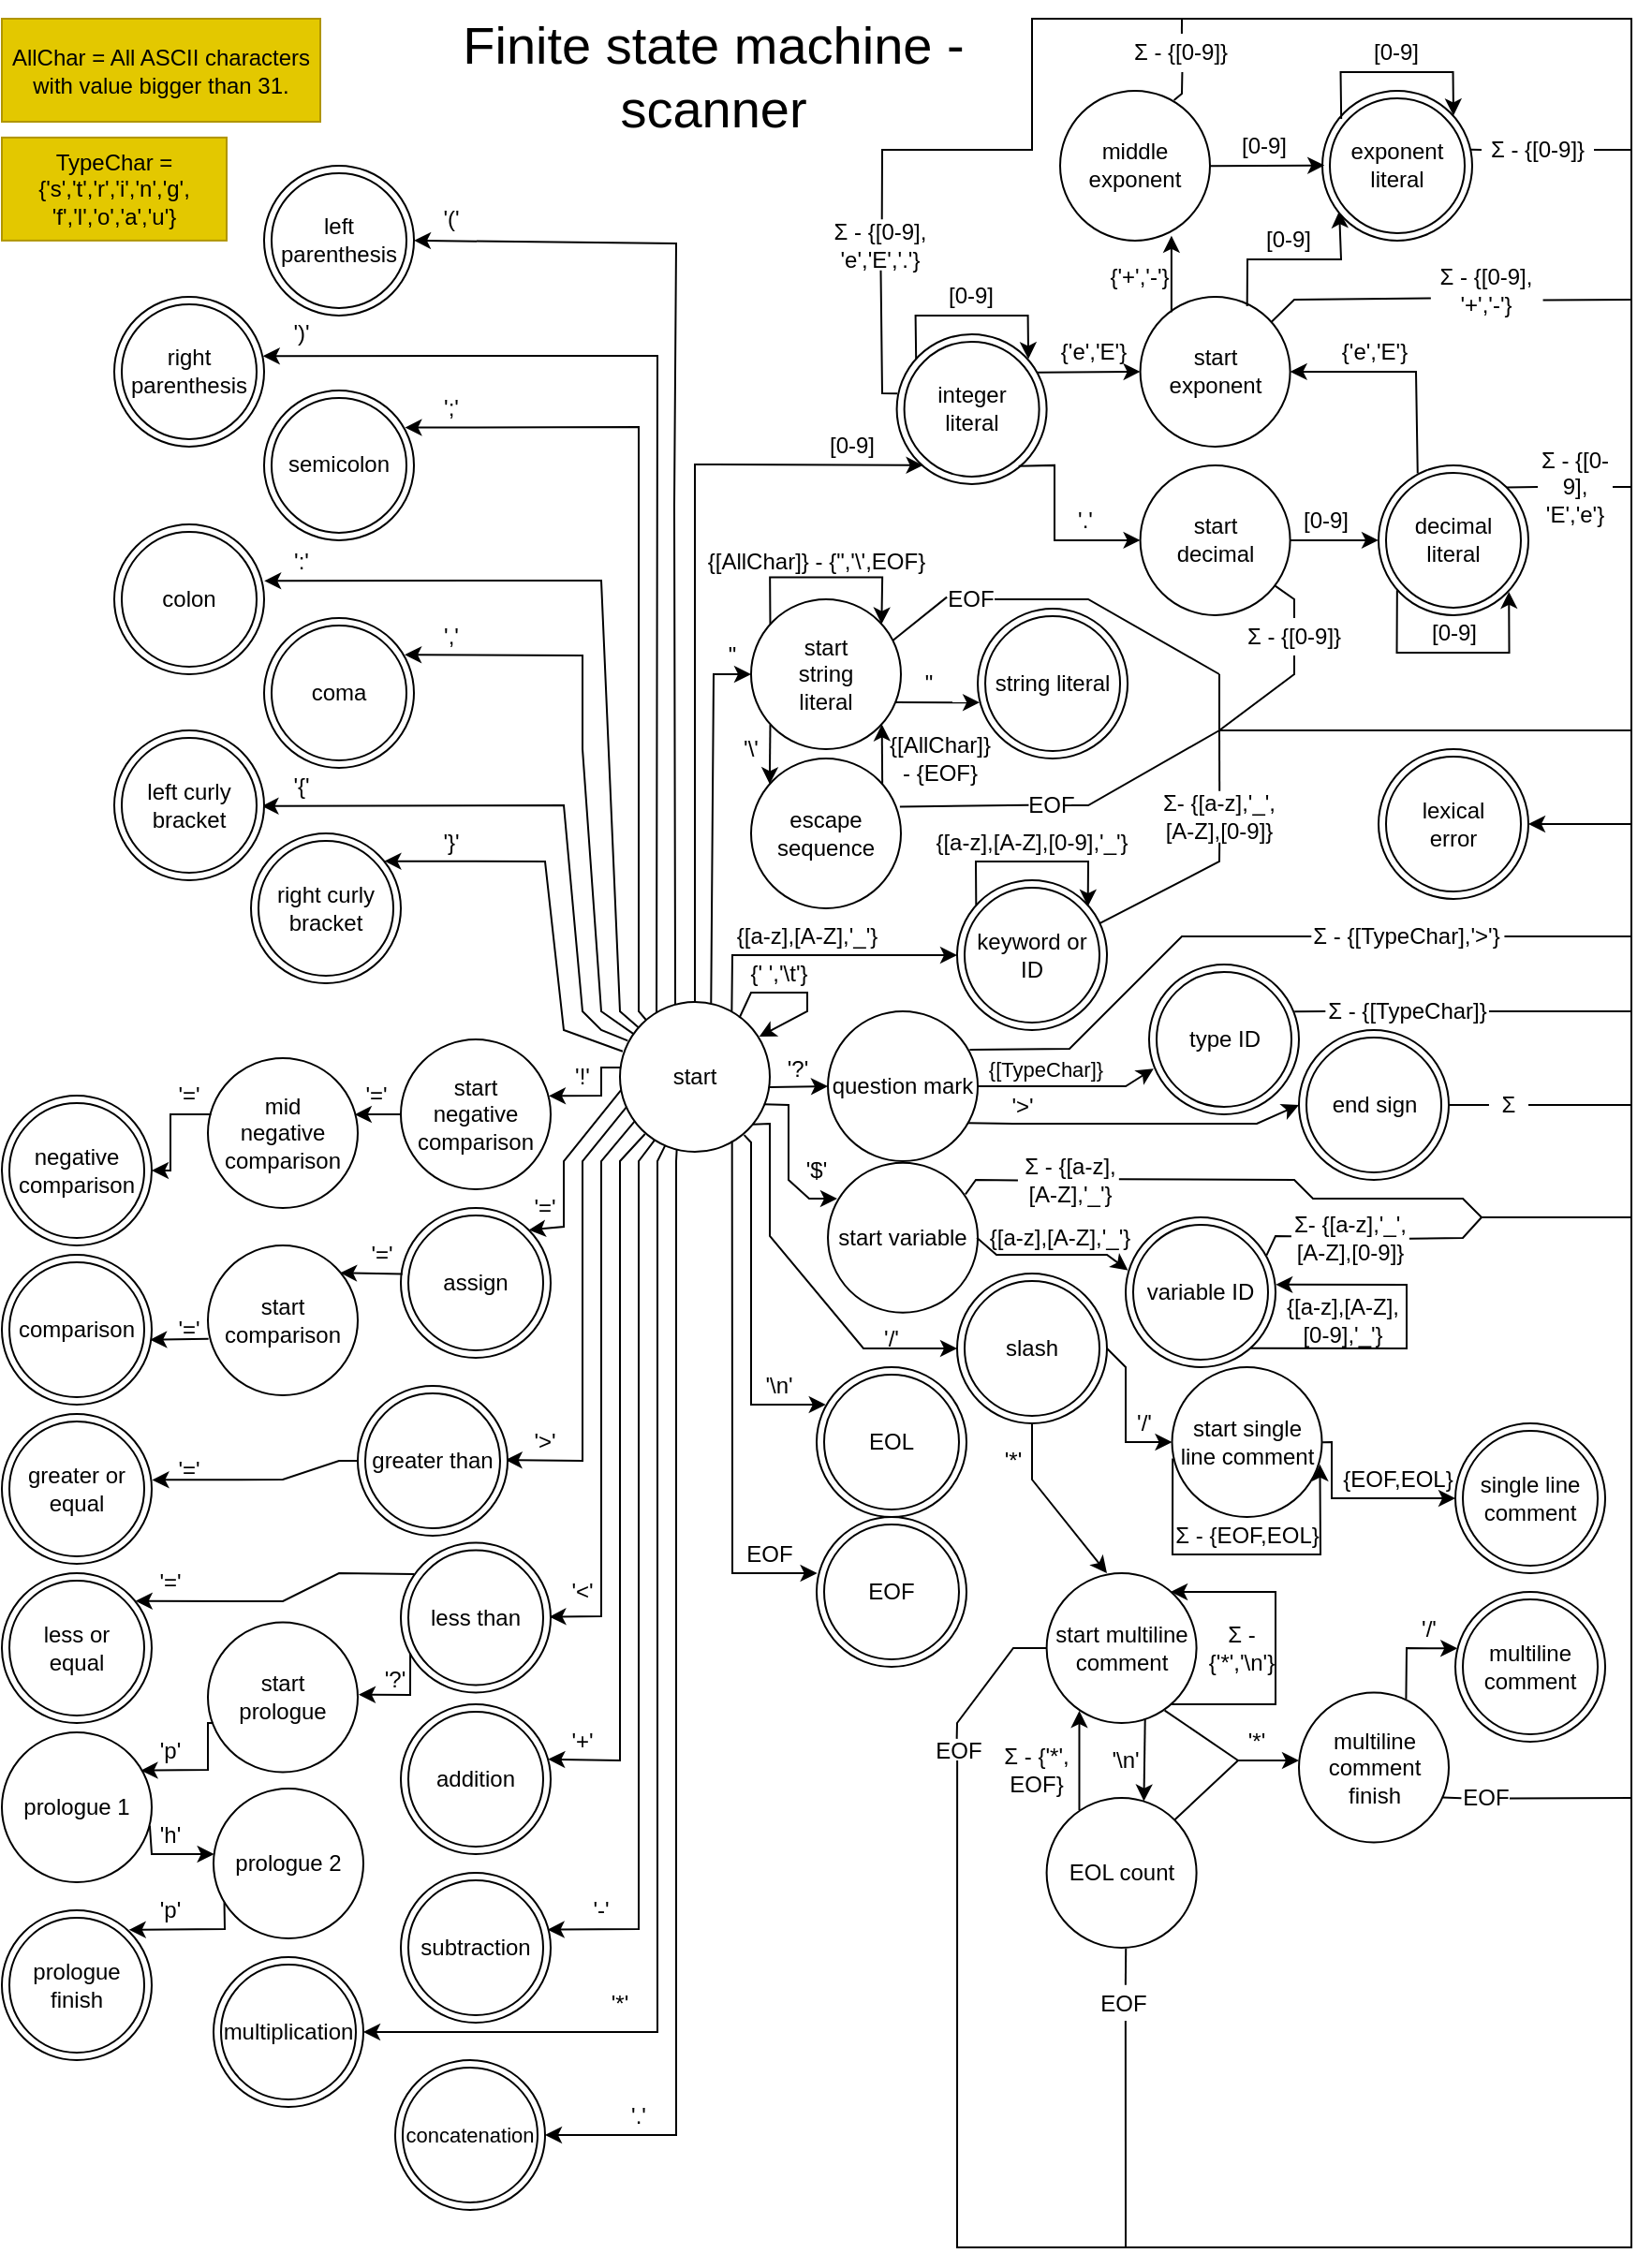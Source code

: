 <mxfile version="20.3.7" type="device"><diagram id="o2mS9-5ubH_FGq1Dn35p" name="Page-1"><mxGraphModel dx="1673" dy="885" grid="1" gridSize="10" guides="1" tooltips="1" connect="1" arrows="1" fold="1" page="1" pageScale="1" pageWidth="850" pageHeight="1100" math="0" shadow="0"><root><mxCell id="0"/><mxCell id="1" parent="0"/><mxCell id="lzlAN3BxAXVbuwj7_YrV-1" value="&lt;div&gt;start&lt;/div&gt;" style="ellipse;whiteSpace=wrap;html=1;aspect=fixed;" parent="1" vertex="1"><mxGeometry x="340" y="535" width="80" height="80" as="geometry"/></mxCell><mxCell id="lzlAN3BxAXVbuwj7_YrV-3" value="" style="endArrow=classic;html=1;rounded=0;entryX=0;entryY=0.5;entryDx=0;entryDy=0;exitX=0.746;exitY=0.063;exitDx=0;exitDy=0;exitPerimeter=0;" parent="1" source="lzlAN3BxAXVbuwj7_YrV-1" target="lzlAN3BxAXVbuwj7_YrV-6" edge="1"><mxGeometry width="50" height="50" relative="1" as="geometry"><mxPoint x="400" y="480" as="sourcePoint"/><mxPoint x="646.6" y="410.42" as="targetPoint"/><Array as="points"><mxPoint x="400" y="510"/><mxPoint x="490" y="510"/></Array></mxGeometry></mxCell><mxCell id="lzlAN3BxAXVbuwj7_YrV-6" value="keyword or ID" style="ellipse;shape=doubleEllipse;whiteSpace=wrap;html=1;aspect=fixed;" parent="1" vertex="1"><mxGeometry x="520" y="470" width="80" height="80" as="geometry"/></mxCell><mxCell id="lzlAN3BxAXVbuwj7_YrV-8" value="" style="endArrow=classic;html=1;rounded=0;entryX=0.873;entryY=0.175;entryDx=0;entryDy=0;entryPerimeter=0;exitX=0.127;exitY=0.165;exitDx=0;exitDy=0;exitPerimeter=0;" parent="1" source="lzlAN3BxAXVbuwj7_YrV-6" target="lzlAN3BxAXVbuwj7_YrV-6" edge="1"><mxGeometry width="50" height="50" relative="1" as="geometry"><mxPoint x="500" y="450" as="sourcePoint"/><mxPoint x="664.4" y="358.86" as="targetPoint"/><Array as="points"><mxPoint x="530" y="460"/><mxPoint x="590" y="460"/></Array></mxGeometry></mxCell><mxCell id="lzlAN3BxAXVbuwj7_YrV-11" value="{[a-z],[A-Z],'_'}" style="text;html=1;strokeColor=none;fillColor=none;align=center;verticalAlign=middle;whiteSpace=wrap;rounded=0;" parent="1" vertex="1"><mxGeometry x="400.0" y="490" width="80" height="20" as="geometry"/></mxCell><mxCell id="lzlAN3BxAXVbuwj7_YrV-12" value="{[a-z],[A-Z],[0-9],'_'}" style="text;html=1;strokeColor=none;fillColor=none;align=center;verticalAlign=middle;whiteSpace=wrap;rounded=0;" parent="1" vertex="1"><mxGeometry x="506.1" y="440" width="107.8" height="20" as="geometry"/></mxCell><mxCell id="lzlAN3BxAXVbuwj7_YrV-13" value="variable ID" style="ellipse;shape=doubleEllipse;whiteSpace=wrap;html=1;aspect=fixed;" parent="1" vertex="1"><mxGeometry x="610.0" y="650" width="80" height="80" as="geometry"/></mxCell><mxCell id="lzlAN3BxAXVbuwj7_YrV-16" value="{[a-z],[A-Z],&lt;br&gt;[0-9],'_'}" style="text;html=1;strokeColor=none;fillColor=none;align=center;verticalAlign=middle;whiteSpace=wrap;rounded=0;" parent="1" vertex="1"><mxGeometry x="692.26" y="689.1" width="67.74" height="30.9" as="geometry"/></mxCell><mxCell id="lzlAN3BxAXVbuwj7_YrV-17" value="start variable" style="ellipse;whiteSpace=wrap;html=1;aspect=fixed;" parent="1" vertex="1"><mxGeometry x="451.02" y="620.9" width="80" height="80" as="geometry"/></mxCell><mxCell id="lzlAN3BxAXVbuwj7_YrV-18" value="" style="endArrow=classic;html=1;rounded=0;entryX=0.062;entryY=0.239;entryDx=0;entryDy=0;entryPerimeter=0;exitX=0.961;exitY=0.683;exitDx=0;exitDy=0;exitPerimeter=0;" parent="1" source="lzlAN3BxAXVbuwj7_YrV-1" target="lzlAN3BxAXVbuwj7_YrV-17" edge="1"><mxGeometry width="50" height="50" relative="1" as="geometry"><mxPoint x="430" y="590" as="sourcePoint"/><mxPoint x="471.02" y="665.42" as="targetPoint"/><Array as="points"><mxPoint x="430" y="590"/><mxPoint x="430" y="630"/><mxPoint x="441" y="640"/></Array></mxGeometry></mxCell><mxCell id="lzlAN3BxAXVbuwj7_YrV-19" value="'$'" style="text;html=1;strokeColor=none;fillColor=none;align=center;verticalAlign=middle;whiteSpace=wrap;rounded=0;" parent="1" vertex="1"><mxGeometry x="435" y="615" width="20" height="20" as="geometry"/></mxCell><mxCell id="lzlAN3BxAXVbuwj7_YrV-20" value="" style="endArrow=classic;html=1;rounded=0;exitX=0.994;exitY=0.5;exitDx=0;exitDy=0;exitPerimeter=0;entryX=0.015;entryY=0.353;entryDx=0;entryDy=0;entryPerimeter=0;" parent="1" source="lzlAN3BxAXVbuwj7_YrV-17" target="lzlAN3BxAXVbuwj7_YrV-13" edge="1"><mxGeometry width="50" height="50" relative="1" as="geometry"><mxPoint x="541.02" y="665.42" as="sourcePoint"/><mxPoint x="581.02" y="665.42" as="targetPoint"/><Array as="points"><mxPoint x="541" y="670"/><mxPoint x="600" y="670"/></Array></mxGeometry></mxCell><mxCell id="lzlAN3BxAXVbuwj7_YrV-21" value="{[a-z],[A-Z],'_'}" style="text;html=1;strokeColor=none;fillColor=none;align=center;verticalAlign=middle;whiteSpace=wrap;rounded=0;" parent="1" vertex="1"><mxGeometry x="535.0" y="650.9" width="80" height="20" as="geometry"/></mxCell><mxCell id="_hI4EFFKEo9qVf_p9puK-3" value="left parenthesis" style="ellipse;shape=doubleEllipse;whiteSpace=wrap;html=1;aspect=fixed;" parent="1" vertex="1"><mxGeometry x="150" y="88.44" width="80" height="80" as="geometry"/></mxCell><mxCell id="_hI4EFFKEo9qVf_p9puK-4" value="right parenthesis" style="ellipse;shape=doubleEllipse;whiteSpace=wrap;html=1;aspect=fixed;" parent="1" vertex="1"><mxGeometry x="70" y="158.44" width="80" height="80" as="geometry"/></mxCell><mxCell id="_hI4EFFKEo9qVf_p9puK-5" value="" style="endArrow=classic;html=1;rounded=0;entryX=1;entryY=0.5;entryDx=0;entryDy=0;exitX=0.369;exitY=0.014;exitDx=0;exitDy=0;exitPerimeter=0;" parent="1" source="lzlAN3BxAXVbuwj7_YrV-1" target="_hI4EFFKEo9qVf_p9puK-3" edge="1"><mxGeometry width="50" height="50" relative="1" as="geometry"><mxPoint x="340" y="430" as="sourcePoint"/><mxPoint x="110" y="575" as="targetPoint"/><Array as="points"><mxPoint x="369" y="270"/><mxPoint x="370" y="130"/></Array></mxGeometry></mxCell><mxCell id="_hI4EFFKEo9qVf_p9puK-6" value="" style="endArrow=classic;html=1;rounded=0;entryX=0.992;entryY=0.396;entryDx=0;entryDy=0;entryPerimeter=0;exitX=0.244;exitY=0.069;exitDx=0;exitDy=0;exitPerimeter=0;" parent="1" source="lzlAN3BxAXVbuwj7_YrV-1" target="_hI4EFFKEo9qVf_p9puK-4" edge="1"><mxGeometry width="50" height="50" relative="1" as="geometry"><mxPoint x="360" y="450" as="sourcePoint"/><mxPoint x="200" y="340.56" as="targetPoint"/><Array as="points"><mxPoint x="360" y="190"/></Array></mxGeometry></mxCell><mxCell id="_hI4EFFKEo9qVf_p9puK-7" value="'('" style="text;html=1;strokeColor=none;fillColor=none;align=center;verticalAlign=middle;whiteSpace=wrap;rounded=0;" parent="1" vertex="1"><mxGeometry x="240" y="106.88" width="20" height="20" as="geometry"/></mxCell><mxCell id="_hI4EFFKEo9qVf_p9puK-8" value="')'" style="text;html=1;strokeColor=none;fillColor=none;align=center;verticalAlign=middle;whiteSpace=wrap;rounded=0;" parent="1" vertex="1"><mxGeometry x="160" y="168.44" width="20" height="20" as="geometry"/></mxCell><mxCell id="_hI4EFFKEo9qVf_p9puK-9" value="" style="endArrow=classic;html=1;rounded=0;entryX=0.94;entryY=0.248;entryDx=0;entryDy=0;entryPerimeter=0;" parent="1" source="lzlAN3BxAXVbuwj7_YrV-1" target="_hI4EFFKEo9qVf_p9puK-10" edge="1"><mxGeometry width="50" height="50" relative="1" as="geometry"><mxPoint x="370" y="645" as="sourcePoint"/><mxPoint x="100" y="715" as="targetPoint"/><Array as="points"><mxPoint x="350" y="540"/><mxPoint x="350" y="228"/></Array></mxGeometry></mxCell><mxCell id="_hI4EFFKEo9qVf_p9puK-10" value="semicolon" style="ellipse;shape=doubleEllipse;whiteSpace=wrap;html=1;aspect=fixed;" parent="1" vertex="1"><mxGeometry x="150" y="208.44" width="80" height="80" as="geometry"/></mxCell><mxCell id="_hI4EFFKEo9qVf_p9puK-11" value="colon" style="ellipse;shape=doubleEllipse;whiteSpace=wrap;html=1;aspect=fixed;" parent="1" vertex="1"><mxGeometry x="70" y="280" width="80" height="80" as="geometry"/></mxCell><mxCell id="_hI4EFFKEo9qVf_p9puK-12" value="" style="endArrow=classic;html=1;rounded=0;entryX=1.001;entryY=0.377;entryDx=0;entryDy=0;entryPerimeter=0;" parent="1" source="lzlAN3BxAXVbuwj7_YrV-1" target="_hI4EFFKEo9qVf_p9puK-11" edge="1"><mxGeometry width="50" height="50" relative="1" as="geometry"><mxPoint x="340" y="530" as="sourcePoint"/><mxPoint x="110" y="795" as="targetPoint"/><Array as="points"><mxPoint x="340" y="540"/><mxPoint x="330" y="310"/></Array></mxGeometry></mxCell><mxCell id="_hI4EFFKEo9qVf_p9puK-13" value="';'" style="text;html=1;strokeColor=none;fillColor=none;align=center;verticalAlign=middle;whiteSpace=wrap;rounded=0;" parent="1" vertex="1"><mxGeometry x="240" y="208.44" width="20" height="20" as="geometry"/></mxCell><mxCell id="_hI4EFFKEo9qVf_p9puK-14" value="':'" style="text;html=1;strokeColor=none;fillColor=none;align=center;verticalAlign=middle;whiteSpace=wrap;rounded=0;" parent="1" vertex="1"><mxGeometry x="160" y="290" width="20" height="20" as="geometry"/></mxCell><mxCell id="_hI4EFFKEo9qVf_p9puK-18" value="'?'" style="text;html=1;strokeColor=none;fillColor=none;align=center;verticalAlign=middle;whiteSpace=wrap;rounded=0;" parent="1" vertex="1"><mxGeometry x="425" y="561" width="20" height="20" as="geometry"/></mxCell><mxCell id="_hI4EFFKEo9qVf_p9puK-19" value="" style="endArrow=classic;html=1;rounded=0;entryX=0;entryY=0.5;entryDx=0;entryDy=0;exitX=0.971;exitY=0.683;exitDx=0;exitDy=0;exitPerimeter=0;" parent="1" target="_hI4EFFKEo9qVf_p9puK-20" edge="1"><mxGeometry width="50" height="50" relative="1" as="geometry"><mxPoint x="420.0" y="580.54" as="sourcePoint"/><mxPoint x="442.32" y="675.9" as="targetPoint"/><Array as="points"/></mxGeometry></mxCell><mxCell id="_hI4EFFKEo9qVf_p9puK-20" value="question mark" style="ellipse;whiteSpace=wrap;html=1;aspect=fixed;" parent="1" vertex="1"><mxGeometry x="451.02" y="540" width="80" height="80" as="geometry"/></mxCell><mxCell id="_hI4EFFKEo9qVf_p9puK-21" value="" style="endArrow=classic;html=1;rounded=0;entryX=0;entryY=0.5;entryDx=0;entryDy=0;exitX=0.933;exitY=0.745;exitDx=0;exitDy=0;exitPerimeter=0;" parent="1" source="_hI4EFFKEo9qVf_p9puK-20" target="_hI4EFFKEo9qVf_p9puK-23" edge="1"><mxGeometry width="50" height="50" relative="1" as="geometry"><mxPoint x="530" y="600" as="sourcePoint"/><mxPoint x="541.07" y="606.9" as="targetPoint"/><Array as="points"><mxPoint x="550" y="600"/><mxPoint x="680" y="600"/></Array></mxGeometry></mxCell><mxCell id="_hI4EFFKEo9qVf_p9puK-22" value="" style="endArrow=classic;html=1;rounded=0;exitX=1;exitY=0.5;exitDx=0;exitDy=0;entryX=0.03;entryY=0.695;entryDx=0;entryDy=0;entryPerimeter=0;" parent="1" source="_hI4EFFKEo9qVf_p9puK-20" target="uZvVV5clZyEK2c6BlZQj-1" edge="1"><mxGeometry width="50" height="50" relative="1" as="geometry"><mxPoint x="522.32" y="695.9" as="sourcePoint"/><mxPoint x="554.72" y="514.58" as="targetPoint"/><Array as="points"><mxPoint x="610" y="580"/></Array></mxGeometry></mxCell><mxCell id="_hI4EFFKEo9qVf_p9puK-23" value="end sign" style="ellipse;shape=doubleEllipse;whiteSpace=wrap;html=1;aspect=fixed;" parent="1" vertex="1"><mxGeometry x="702.5" y="550" width="80" height="80" as="geometry"/></mxCell><mxCell id="_hI4EFFKEo9qVf_p9puK-24" value="'&amp;gt;'" style="text;html=1;strokeColor=none;fillColor=none;align=center;verticalAlign=middle;whiteSpace=wrap;rounded=0;" parent="1" vertex="1"><mxGeometry x="545" y="581" width="20" height="20" as="geometry"/></mxCell><mxCell id="_hI4EFFKEo9qVf_p9puK-28" value="" style="endArrow=classic;html=1;rounded=0;entryX=0.175;entryY=0.875;entryDx=0;entryDy=0;entryPerimeter=0;exitX=0.5;exitY=0;exitDx=0;exitDy=0;" parent="1" source="lzlAN3BxAXVbuwj7_YrV-1" target="_hI4EFFKEo9qVf_p9puK-33" edge="1"><mxGeometry width="50" height="50" relative="1" as="geometry"><mxPoint x="425.64" y="435.0" as="sourcePoint"/><mxPoint x="497.8" y="248.44" as="targetPoint"/><Array as="points"><mxPoint x="380" y="248"/></Array></mxGeometry></mxCell><mxCell id="_hI4EFFKEo9qVf_p9puK-30" value="[0-9]" style="text;html=1;strokeColor=none;fillColor=none;align=center;verticalAlign=middle;whiteSpace=wrap;rounded=0;" parent="1" vertex="1"><mxGeometry x="445" y="228.44" width="37.8" height="20" as="geometry"/></mxCell><mxCell id="_hI4EFFKEo9qVf_p9puK-31" value="" style="endArrow=classic;html=1;rounded=0;exitX=0.129;exitY=0.188;exitDx=0;exitDy=0;exitPerimeter=0;entryX=0.878;entryY=0.166;entryDx=0;entryDy=0;entryPerimeter=0;" parent="1" source="_hI4EFFKEo9qVf_p9puK-33" target="_hI4EFFKEo9qVf_p9puK-33" edge="1"><mxGeometry width="50" height="50" relative="1" as="geometry"><mxPoint x="497.8" y="193" as="sourcePoint"/><mxPoint x="557.56" y="191.88" as="targetPoint"/><Array as="points"><mxPoint x="497.8" y="168.44"/><mxPoint x="557.8" y="168.44"/></Array></mxGeometry></mxCell><mxCell id="_hI4EFFKEo9qVf_p9puK-32" value="[0-9]" style="text;html=1;strokeColor=none;fillColor=none;align=center;verticalAlign=middle;whiteSpace=wrap;rounded=0;" parent="1" vertex="1"><mxGeometry x="500.3" y="148.44" width="55" height="20" as="geometry"/></mxCell><mxCell id="_hI4EFFKEo9qVf_p9puK-33" value="integer &lt;br&gt;literal" style="ellipse;shape=doubleEllipse;whiteSpace=wrap;html=1;aspect=fixed;" parent="1" vertex="1"><mxGeometry x="487.8" y="178.44" width="80" height="80" as="geometry"/></mxCell><mxCell id="_hI4EFFKEo9qVf_p9puK-34" value="" style="endArrow=classic;html=1;rounded=0;entryX=0.938;entryY=0.245;entryDx=0;entryDy=0;entryPerimeter=0;" parent="1" source="lzlAN3BxAXVbuwj7_YrV-1" target="_hI4EFFKEo9qVf_p9puK-36" edge="1"><mxGeometry width="50" height="50" relative="1" as="geometry"><mxPoint x="330" y="600" as="sourcePoint"/><mxPoint x="100" y="885" as="targetPoint"/><Array as="points"><mxPoint x="330" y="540"/><mxPoint x="320" y="400"/><mxPoint x="320" y="350"/></Array></mxGeometry></mxCell><mxCell id="_hI4EFFKEo9qVf_p9puK-36" value="coma" style="ellipse;shape=doubleEllipse;whiteSpace=wrap;html=1;aspect=fixed;" parent="1" vertex="1"><mxGeometry x="150" y="330" width="80" height="80" as="geometry"/></mxCell><mxCell id="_hI4EFFKEo9qVf_p9puK-38" value="','" style="text;html=1;strokeColor=none;fillColor=none;align=center;verticalAlign=middle;whiteSpace=wrap;rounded=0;" parent="1" vertex="1"><mxGeometry x="240" y="330" width="20" height="20" as="geometry"/></mxCell><mxCell id="_hI4EFFKEo9qVf_p9puK-39" value="" style="endArrow=classic;html=1;rounded=0;exitX=0.938;exitY=0.256;exitDx=0;exitDy=0;exitPerimeter=0;" parent="1" source="_hI4EFFKEo9qVf_p9puK-33" edge="1"><mxGeometry width="50" height="50" relative="1" as="geometry"><mxPoint x="577.8" y="218.44" as="sourcePoint"/><mxPoint x="617.8" y="198.44" as="targetPoint"/></mxGeometry></mxCell><mxCell id="_hI4EFFKEo9qVf_p9puK-40" value="{'e','E'}" style="text;html=1;strokeColor=none;fillColor=none;align=center;verticalAlign=middle;whiteSpace=wrap;rounded=0;" parent="1" vertex="1"><mxGeometry x="577.8" y="178.44" width="30" height="20" as="geometry"/></mxCell><mxCell id="_hI4EFFKEo9qVf_p9puK-41" value="start&lt;br&gt;exponent" style="ellipse;whiteSpace=wrap;html=1;aspect=fixed;" parent="1" vertex="1"><mxGeometry x="617.8" y="158.44" width="80" height="80" as="geometry"/></mxCell><mxCell id="_hI4EFFKEo9qVf_p9puK-42" value="" style="endArrow=classic;html=1;rounded=0;exitX=0.938;exitY=0.256;exitDx=0;exitDy=0;exitPerimeter=0;entryX=0;entryY=0.5;entryDx=0;entryDy=0;" parent="1" target="_hI4EFFKEo9qVf_p9puK-43" edge="1"><mxGeometry width="50" height="50" relative="1" as="geometry"><mxPoint x="552.84" y="248.92" as="sourcePoint"/><mxPoint x="602" y="278.44" as="targetPoint"/><Array as="points"><mxPoint x="572" y="248.44"/><mxPoint x="572" y="288.44"/></Array></mxGeometry></mxCell><mxCell id="_hI4EFFKEo9qVf_p9puK-43" value="start&lt;br&gt;decimal" style="ellipse;whiteSpace=wrap;html=1;aspect=fixed;" parent="1" vertex="1"><mxGeometry x="617.8" y="248.44" width="80" height="80" as="geometry"/></mxCell><mxCell id="_hI4EFFKEo9qVf_p9puK-44" value="'.'" style="text;html=1;strokeColor=none;fillColor=none;align=center;verticalAlign=middle;whiteSpace=wrap;rounded=0;" parent="1" vertex="1"><mxGeometry x="577.8" y="268.44" width="21.15" height="20" as="geometry"/></mxCell><mxCell id="_hI4EFFKEo9qVf_p9puK-45" value="decimal literal" style="ellipse;shape=doubleEllipse;whiteSpace=wrap;html=1;aspect=fixed;" parent="1" vertex="1"><mxGeometry x="745" y="248.44" width="80" height="80" as="geometry"/></mxCell><mxCell id="_hI4EFFKEo9qVf_p9puK-46" value="" style="endArrow=classic;html=1;rounded=0;exitX=1;exitY=0.5;exitDx=0;exitDy=0;entryX=0;entryY=0.5;entryDx=0;entryDy=0;" parent="1" source="_hI4EFFKEo9qVf_p9puK-43" target="_hI4EFFKEo9qVf_p9puK-45" edge="1"><mxGeometry width="50" height="50" relative="1" as="geometry"><mxPoint x="625" y="308.44" as="sourcePoint"/><mxPoint x="735" y="278.44" as="targetPoint"/></mxGeometry></mxCell><mxCell id="_hI4EFFKEo9qVf_p9puK-48" value="[0-9]" style="text;html=1;strokeColor=none;fillColor=none;align=center;verticalAlign=middle;whiteSpace=wrap;rounded=0;" parent="1" vertex="1"><mxGeometry x="697.8" y="268.44" width="37.8" height="20" as="geometry"/></mxCell><mxCell id="_hI4EFFKEo9qVf_p9puK-49" value="" style="endArrow=classic;html=1;rounded=0;exitX=0.124;exitY=0.834;exitDx=0;exitDy=0;exitPerimeter=0;entryX=0.87;entryY=0.844;entryDx=0;entryDy=0;entryPerimeter=0;" parent="1" source="_hI4EFFKEo9qVf_p9puK-45" target="_hI4EFFKEo9qVf_p9puK-45" edge="1"><mxGeometry width="50" height="50" relative="1" as="geometry"><mxPoint x="755.08" y="373.48" as="sourcePoint"/><mxPoint x="815" y="371.72" as="targetPoint"/><Array as="points"><mxPoint x="754.76" y="348.44"/><mxPoint x="814.76" y="348.44"/></Array></mxGeometry></mxCell><mxCell id="_hI4EFFKEo9qVf_p9puK-50" value="[0-9]" style="text;html=1;strokeColor=none;fillColor=none;align=center;verticalAlign=middle;whiteSpace=wrap;rounded=0;" parent="1" vertex="1"><mxGeometry x="757.5" y="328.44" width="55" height="20" as="geometry"/></mxCell><mxCell id="_hI4EFFKEo9qVf_p9puK-52" value="" style="endArrow=classic;html=1;rounded=0;exitX=0.261;exitY=0.053;exitDx=0;exitDy=0;exitPerimeter=0;entryX=1;entryY=0.5;entryDx=0;entryDy=0;" parent="1" source="_hI4EFFKEo9qVf_p9puK-45" target="_hI4EFFKEo9qVf_p9puK-41" edge="1"><mxGeometry width="50" height="50" relative="1" as="geometry"><mxPoint x="785" y="228.44" as="sourcePoint"/><mxPoint x="765" y="188.44" as="targetPoint"/><Array as="points"><mxPoint x="765" y="198.44"/></Array></mxGeometry></mxCell><mxCell id="_hI4EFFKEo9qVf_p9puK-53" value="{'e','E'}" style="text;html=1;strokeColor=none;fillColor=none;align=center;verticalAlign=middle;whiteSpace=wrap;rounded=0;" parent="1" vertex="1"><mxGeometry x="727.5" y="178.44" width="30" height="20" as="geometry"/></mxCell><mxCell id="_hI4EFFKEo9qVf_p9puK-55" value="" style="endArrow=classic;html=1;rounded=0;exitX=0.208;exitY=0.103;exitDx=0;exitDy=0;exitPerimeter=0;entryX=0.743;entryY=0.968;entryDx=0;entryDy=0;entryPerimeter=0;" parent="1" source="_hI4EFFKEo9qVf_p9puK-41" target="_hI4EFFKEo9qVf_p9puK-56" edge="1"><mxGeometry width="50" height="50" relative="1" as="geometry"><mxPoint x="645" y="158.44" as="sourcePoint"/><mxPoint x="645" y="108.44" as="targetPoint"/></mxGeometry></mxCell><mxCell id="_hI4EFFKEo9qVf_p9puK-56" value="middle exponent" style="ellipse;whiteSpace=wrap;html=1;aspect=fixed;" parent="1" vertex="1"><mxGeometry x="575" y="48.44" width="80" height="80" as="geometry"/></mxCell><mxCell id="_hI4EFFKEo9qVf_p9puK-57" value="" style="endArrow=classic;html=1;rounded=0;exitX=0.713;exitY=0.063;exitDx=0;exitDy=0;exitPerimeter=0;entryX=0.113;entryY=0.803;entryDx=0;entryDy=0;entryPerimeter=0;" parent="1" source="_hI4EFFKEo9qVf_p9puK-41" target="_hI4EFFKEo9qVf_p9puK-58" edge="1"><mxGeometry width="50" height="50" relative="1" as="geometry"><mxPoint x="675" y="158.44" as="sourcePoint"/><mxPoint x="735" y="138.44" as="targetPoint"/><Array as="points"><mxPoint x="675" y="138.44"/><mxPoint x="725" y="138.44"/></Array></mxGeometry></mxCell><mxCell id="_hI4EFFKEo9qVf_p9puK-58" value="exponent literal" style="ellipse;shape=doubleEllipse;whiteSpace=wrap;html=1;aspect=fixed;" parent="1" vertex="1"><mxGeometry x="715" y="48.44" width="80" height="80" as="geometry"/></mxCell><mxCell id="_hI4EFFKEo9qVf_p9puK-59" value="" style="endArrow=classic;html=1;rounded=0;exitX=1.004;exitY=0.502;exitDx=0;exitDy=0;exitPerimeter=0;entryX=0.014;entryY=0.498;entryDx=0;entryDy=0;entryPerimeter=0;" parent="1" source="_hI4EFFKEo9qVf_p9puK-56" target="_hI4EFFKEo9qVf_p9puK-58" edge="1"><mxGeometry width="50" height="50" relative="1" as="geometry"><mxPoint x="665" y="88.44" as="sourcePoint"/><mxPoint x="697.8" y="88.24" as="targetPoint"/></mxGeometry></mxCell><mxCell id="_hI4EFFKEo9qVf_p9puK-61" value="{'+','-'}" style="text;html=1;strokeColor=none;fillColor=none;align=center;verticalAlign=middle;whiteSpace=wrap;rounded=0;" parent="1" vertex="1"><mxGeometry x="600" y="138.44" width="35" height="20" as="geometry"/></mxCell><mxCell id="_hI4EFFKEo9qVf_p9puK-62" value="[0-9]" style="text;html=1;strokeColor=none;fillColor=none;align=center;verticalAlign=middle;whiteSpace=wrap;rounded=0;" parent="1" vertex="1"><mxGeometry x="665" y="68.44" width="37.5" height="20" as="geometry"/></mxCell><mxCell id="_hI4EFFKEo9qVf_p9puK-63" value="[0-9]" style="text;html=1;strokeColor=none;fillColor=none;align=center;verticalAlign=middle;whiteSpace=wrap;rounded=0;" parent="1" vertex="1"><mxGeometry x="677.5" y="118.44" width="37.5" height="20" as="geometry"/></mxCell><mxCell id="_hI4EFFKEo9qVf_p9puK-64" value="" style="endArrow=classic;html=1;rounded=0;exitX=0.129;exitY=0.188;exitDx=0;exitDy=0;exitPerimeter=0;entryX=0.878;entryY=0.166;entryDx=0;entryDy=0;entryPerimeter=0;" parent="1" edge="1"><mxGeometry width="50" height="50" relative="1" as="geometry"><mxPoint x="725.08" y="63.48" as="sourcePoint"/><mxPoint x="785" y="61.72" as="targetPoint"/><Array as="points"><mxPoint x="724.76" y="38.44"/><mxPoint x="784.76" y="38.44"/></Array></mxGeometry></mxCell><mxCell id="_hI4EFFKEo9qVf_p9puK-65" value="[0-9]" style="text;html=1;strokeColor=none;fillColor=none;align=center;verticalAlign=middle;whiteSpace=wrap;rounded=0;" parent="1" vertex="1"><mxGeometry x="727.26" y="18.44" width="55" height="20" as="geometry"/></mxCell><mxCell id="_hI4EFFKEo9qVf_p9puK-67" value="" style="endArrow=classic;html=1;rounded=0;exitX=0.608;exitY=0.007;exitDx=0;exitDy=0;exitPerimeter=0;entryX=0;entryY=0.5;entryDx=0;entryDy=0;" parent="1" source="lzlAN3BxAXVbuwj7_YrV-1" target="_hI4EFFKEo9qVf_p9puK-68" edge="1"><mxGeometry width="50" height="50" relative="1" as="geometry"><mxPoint x="470" y="450" as="sourcePoint"/><mxPoint x="430" y="400" as="targetPoint"/><Array as="points"><mxPoint x="390" y="360"/></Array></mxGeometry></mxCell><mxCell id="_hI4EFFKEo9qVf_p9puK-68" value="&lt;div&gt;start&lt;/div&gt;&lt;div&gt;string&lt;/div&gt;&lt;div&gt;literal&lt;br&gt;&lt;/div&gt;" style="ellipse;whiteSpace=wrap;html=1;aspect=fixed;" parent="1" vertex="1"><mxGeometry x="410" y="320" width="80" height="80" as="geometry"/></mxCell><mxCell id="_hI4EFFKEo9qVf_p9puK-69" value="&quot;" style="text;html=1;strokeColor=none;fillColor=none;align=center;verticalAlign=middle;whiteSpace=wrap;rounded=0;" parent="1" vertex="1"><mxGeometry x="390" y="340" width="20" height="20" as="geometry"/></mxCell><mxCell id="_hI4EFFKEo9qVf_p9puK-70" value="" style="endArrow=classic;html=1;rounded=0;exitX=0.128;exitY=0.166;exitDx=0;exitDy=0;exitPerimeter=0;entryX=0.871;entryY=0.166;entryDx=0;entryDy=0;entryPerimeter=0;" parent="1" source="_hI4EFFKEo9qVf_p9puK-68" target="_hI4EFFKEo9qVf_p9puK-68" edge="1"><mxGeometry width="50" height="50" relative="1" as="geometry"><mxPoint x="420" y="331.8" as="sourcePoint"/><mxPoint x="480" y="331.08" as="targetPoint"/><Array as="points"><mxPoint x="420.08" y="308.2"/><mxPoint x="480.08" y="308.2"/></Array></mxGeometry></mxCell><mxCell id="_hI4EFFKEo9qVf_p9puK-71" value="{[AllChar]} - {&quot;,'\',EOF}" style="text;html=1;strokeColor=none;fillColor=none;align=center;verticalAlign=middle;whiteSpace=wrap;rounded=0;" parent="1" vertex="1"><mxGeometry x="380" y="290" width="130" height="20" as="geometry"/></mxCell><mxCell id="_hI4EFFKEo9qVf_p9puK-72" value="&lt;span style=&quot;background-color: rgb(227, 200, 0);&quot;&gt;AllChar = All ASCII characters with value bigger than 31.&lt;/span&gt;" style="text;html=1;strokeColor=#B09500;fillColor=#E3C800;align=center;verticalAlign=middle;whiteSpace=wrap;rounded=0;fontColor=#000000;" parent="1" vertex="1"><mxGeometry x="10" y="10" width="170" height="55" as="geometry"/></mxCell><mxCell id="_hI4EFFKEo9qVf_p9puK-75" value="" style="endArrow=classic;html=1;rounded=0;entryX=0.013;entryY=0.626;entryDx=0;entryDy=0;entryPerimeter=0;exitX=0.961;exitY=0.688;exitDx=0;exitDy=0;exitPerimeter=0;" parent="1" source="_hI4EFFKEo9qVf_p9puK-68" target="_hI4EFFKEo9qVf_p9puK-76" edge="1"><mxGeometry width="50" height="50" relative="1" as="geometry"><mxPoint x="490" y="375" as="sourcePoint"/><mxPoint x="625" y="368.44" as="targetPoint"/><Array as="points"/></mxGeometry></mxCell><mxCell id="_hI4EFFKEo9qVf_p9puK-76" value="string literal" style="ellipse;shape=doubleEllipse;whiteSpace=wrap;html=1;aspect=fixed;" parent="1" vertex="1"><mxGeometry x="531.02" y="325" width="80" height="80" as="geometry"/></mxCell><mxCell id="_hI4EFFKEo9qVf_p9puK-77" value="&quot;" style="text;html=1;strokeColor=none;fillColor=none;align=center;verticalAlign=middle;whiteSpace=wrap;rounded=0;" parent="1" vertex="1"><mxGeometry x="495" y="355" width="20" height="20" as="geometry"/></mxCell><mxCell id="_hI4EFFKEo9qVf_p9puK-87" value="'='" style="text;html=1;strokeColor=none;fillColor=none;align=center;verticalAlign=middle;whiteSpace=wrap;rounded=0;" parent="1" vertex="1"><mxGeometry x="200" y="575" width="20" height="20" as="geometry"/></mxCell><mxCell id="_hI4EFFKEo9qVf_p9puK-90" value="" style="endArrow=classic;html=1;rounded=0;exitX=0.007;exitY=0.589;exitDx=0;exitDy=0;exitPerimeter=0;entryX=1;entryY=0;entryDx=0;entryDy=0;" parent="1" source="lzlAN3BxAXVbuwj7_YrV-1" target="_hI4EFFKEo9qVf_p9puK-92" edge="1"><mxGeometry width="50" height="50" relative="1" as="geometry"><mxPoint x="350.08" y="624.96" as="sourcePoint"/><mxPoint x="300" y="615.34" as="targetPoint"/><Array as="points"><mxPoint x="310" y="620"/><mxPoint x="310" y="655"/></Array></mxGeometry></mxCell><mxCell id="_hI4EFFKEo9qVf_p9puK-91" value="'='" style="text;html=1;strokeColor=none;fillColor=none;align=center;verticalAlign=middle;whiteSpace=wrap;rounded=0;" parent="1" vertex="1"><mxGeometry x="290" y="635" width="20" height="20" as="geometry"/></mxCell><mxCell id="_hI4EFFKEo9qVf_p9puK-92" value="assign" style="ellipse;shape=doubleEllipse;whiteSpace=wrap;html=1;aspect=fixed;" parent="1" vertex="1"><mxGeometry x="223" y="645" width="80" height="80" as="geometry"/></mxCell><mxCell id="_hI4EFFKEo9qVf_p9puK-95" value="start&lt;br&gt;comparison" style="ellipse;whiteSpace=wrap;html=1;aspect=fixed;" parent="1" vertex="1"><mxGeometry x="120" y="665" width="80" height="80" as="geometry"/></mxCell><mxCell id="_hI4EFFKEo9qVf_p9puK-96" value="" style="endArrow=classic;html=1;rounded=0;exitX=0.011;exitY=0.441;exitDx=0;exitDy=0;entryX=0.882;entryY=0.183;entryDx=0;entryDy=0;entryPerimeter=0;exitPerimeter=0;" parent="1" source="_hI4EFFKEo9qVf_p9puK-92" target="_hI4EFFKEo9qVf_p9puK-95" edge="1"><mxGeometry width="50" height="50" relative="1" as="geometry"><mxPoint x="189.5" y="680" as="sourcePoint"/><mxPoint x="200" y="705" as="targetPoint"/><Array as="points"/></mxGeometry></mxCell><mxCell id="_hI4EFFKEo9qVf_p9puK-97" value="'='" style="text;html=1;strokeColor=none;fillColor=none;align=center;verticalAlign=middle;whiteSpace=wrap;rounded=0;" parent="1" vertex="1"><mxGeometry x="100" y="700" width="20" height="20" as="geometry"/></mxCell><mxCell id="_hI4EFFKEo9qVf_p9puK-98" value="" style="endArrow=classic;html=1;rounded=0;exitX=0.004;exitY=0.624;exitDx=0;exitDy=0;exitPerimeter=0;entryX=0.989;entryY=0.567;entryDx=0;entryDy=0;entryPerimeter=0;" parent="1" source="_hI4EFFKEo9qVf_p9puK-95" target="_hI4EFFKEo9qVf_p9puK-99" edge="1"><mxGeometry width="50" height="50" relative="1" as="geometry"><mxPoint x="110" y="740" as="sourcePoint"/><mxPoint x="60" y="740" as="targetPoint"/></mxGeometry></mxCell><mxCell id="_hI4EFFKEo9qVf_p9puK-99" value="comparison" style="ellipse;shape=doubleEllipse;whiteSpace=wrap;html=1;aspect=fixed;" parent="1" vertex="1"><mxGeometry x="10" y="670" width="80" height="80" as="geometry"/></mxCell><mxCell id="_hI4EFFKEo9qVf_p9puK-101" value="" style="endArrow=classic;html=1;rounded=0;entryX=0.985;entryY=0.494;entryDx=0;entryDy=0;entryPerimeter=0;exitX=0.045;exitY=0.699;exitDx=0;exitDy=0;exitPerimeter=0;" parent="1" source="lzlAN3BxAXVbuwj7_YrV-1" target="_hI4EFFKEo9qVf_p9puK-103" edge="1"><mxGeometry width="50" height="50" relative="1" as="geometry"><mxPoint x="350" y="635" as="sourcePoint"/><mxPoint x="290" y="795" as="targetPoint"/><Array as="points"><mxPoint x="320" y="620"/><mxPoint x="320" y="780"/></Array></mxGeometry></mxCell><mxCell id="_hI4EFFKEo9qVf_p9puK-102" value="'&amp;gt;'" style="text;html=1;strokeColor=none;fillColor=none;align=center;verticalAlign=middle;whiteSpace=wrap;rounded=0;" parent="1" vertex="1"><mxGeometry x="290" y="760" width="20" height="20" as="geometry"/></mxCell><mxCell id="_hI4EFFKEo9qVf_p9puK-103" value="greater than" style="ellipse;shape=doubleEllipse;whiteSpace=wrap;html=1;aspect=fixed;" parent="1" vertex="1"><mxGeometry x="200" y="740" width="80" height="80" as="geometry"/></mxCell><mxCell id="_hI4EFFKEo9qVf_p9puK-104" value="" style="endArrow=classic;html=1;rounded=0;entryX=1.003;entryY=0.44;entryDx=0;entryDy=0;exitX=0;exitY=0.5;exitDx=0;exitDy=0;entryPerimeter=0;" parent="1" source="_hI4EFFKEo9qVf_p9puK-103" target="_hI4EFFKEo9qVf_p9puK-105" edge="1"><mxGeometry width="50" height="50" relative="1" as="geometry"><mxPoint x="210" y="784.76" as="sourcePoint"/><mxPoint x="200" y="825" as="targetPoint"/><Array as="points"><mxPoint x="190" y="780"/><mxPoint x="160" y="790"/></Array></mxGeometry></mxCell><mxCell id="_hI4EFFKEo9qVf_p9puK-105" value="greater or&lt;br&gt;equal" style="ellipse;shape=doubleEllipse;whiteSpace=wrap;html=1;aspect=fixed;" parent="1" vertex="1"><mxGeometry x="10" y="755" width="80" height="80" as="geometry"/></mxCell><mxCell id="_hI4EFFKEo9qVf_p9puK-107" value="'='" style="text;html=1;strokeColor=none;fillColor=none;align=center;verticalAlign=middle;whiteSpace=wrap;rounded=0;" parent="1" vertex="1"><mxGeometry x="100" y="775" width="20" height="20" as="geometry"/></mxCell><mxCell id="_hI4EFFKEo9qVf_p9puK-108" value="" style="endArrow=classic;html=1;rounded=0;exitX=0.097;exitY=0.797;exitDx=0;exitDy=0;exitPerimeter=0;entryX=0.99;entryY=0.494;entryDx=0;entryDy=0;entryPerimeter=0;" parent="1" source="lzlAN3BxAXVbuwj7_YrV-1" target="_hI4EFFKEo9qVf_p9puK-110" edge="1"><mxGeometry width="50" height="50" relative="1" as="geometry"><mxPoint x="352.88" y="644.8" as="sourcePoint"/><mxPoint x="303" y="880" as="targetPoint"/><Array as="points"><mxPoint x="330" y="620"/><mxPoint x="330" y="863"/></Array></mxGeometry></mxCell><mxCell id="_hI4EFFKEo9qVf_p9puK-109" value="'&amp;lt;'" style="text;html=1;strokeColor=none;fillColor=none;align=center;verticalAlign=middle;whiteSpace=wrap;rounded=0;" parent="1" vertex="1"><mxGeometry x="310" y="840" width="20" height="20" as="geometry"/></mxCell><mxCell id="_hI4EFFKEo9qVf_p9puK-110" value="less than" style="ellipse;shape=doubleEllipse;whiteSpace=wrap;html=1;aspect=fixed;" parent="1" vertex="1"><mxGeometry x="223" y="823.75" width="80" height="80" as="geometry"/></mxCell><mxCell id="_hI4EFFKEo9qVf_p9puK-111" value="" style="endArrow=classic;html=1;rounded=0;entryX=0.892;entryY=0.186;entryDx=0;entryDy=0;exitX=0.089;exitY=0.21;exitDx=0;exitDy=0;exitPerimeter=0;entryPerimeter=0;" parent="1" source="_hI4EFFKEo9qVf_p9puK-110" target="_hI4EFFKEo9qVf_p9puK-112" edge="1"><mxGeometry width="50" height="50" relative="1" as="geometry"><mxPoint x="223" y="869.76" as="sourcePoint"/><mxPoint x="213" y="910" as="targetPoint"/><Array as="points"><mxPoint x="190" y="840"/><mxPoint x="160" y="855"/></Array></mxGeometry></mxCell><mxCell id="_hI4EFFKEo9qVf_p9puK-112" value="less or&lt;br&gt; equal" style="ellipse;shape=doubleEllipse;whiteSpace=wrap;html=1;aspect=fixed;" parent="1" vertex="1"><mxGeometry x="10" y="840" width="80" height="80" as="geometry"/></mxCell><mxCell id="_hI4EFFKEo9qVf_p9puK-113" value="'='" style="text;html=1;strokeColor=none;fillColor=none;align=center;verticalAlign=middle;whiteSpace=wrap;rounded=0;" parent="1" vertex="1"><mxGeometry x="90" y="835" width="20" height="20" as="geometry"/></mxCell><mxCell id="_hI4EFFKEo9qVf_p9puK-115" value="" style="endArrow=classic;html=1;rounded=0;exitX=0.063;exitY=0.739;exitDx=0;exitDy=0;exitPerimeter=0;entryX=1.006;entryY=0.482;entryDx=0;entryDy=0;entryPerimeter=0;" parent="1" source="_hI4EFFKEo9qVf_p9puK-110" target="_hI4EFFKEo9qVf_p9puK-120" edge="1"><mxGeometry width="50" height="50" relative="1" as="geometry"><mxPoint x="228" y="890" as="sourcePoint"/><mxPoint x="198" y="905" as="targetPoint"/><Array as="points"><mxPoint x="228" y="905"/></Array></mxGeometry></mxCell><mxCell id="_hI4EFFKEo9qVf_p9puK-116" value="'?'" style="text;html=1;strokeColor=none;fillColor=none;align=center;verticalAlign=middle;whiteSpace=wrap;rounded=0;" parent="1" vertex="1"><mxGeometry x="210" y="890" width="20" height="13.75" as="geometry"/></mxCell><mxCell id="_hI4EFFKEo9qVf_p9puK-120" value="start &lt;br&gt;prologue" style="ellipse;whiteSpace=wrap;html=1;aspect=fixed;" parent="1" vertex="1"><mxGeometry x="120" y="866.25" width="80" height="80" as="geometry"/></mxCell><mxCell id="_hI4EFFKEo9qVf_p9puK-121" value="" style="endArrow=classic;html=1;rounded=0;entryX=0.928;entryY=0.254;entryDx=0;entryDy=0;entryPerimeter=0;exitX=0.035;exitY=0.672;exitDx=0;exitDy=0;exitPerimeter=0;" parent="1" source="_hI4EFFKEo9qVf_p9puK-120" target="_hI4EFFKEo9qVf_p9puK-122" edge="1"><mxGeometry width="50" height="50" relative="1" as="geometry"><mxPoint x="120" y="920" as="sourcePoint"/><mxPoint x="90" y="975" as="targetPoint"/><Array as="points"><mxPoint x="120" y="920"/><mxPoint x="120" y="945"/></Array></mxGeometry></mxCell><mxCell id="_hI4EFFKEo9qVf_p9puK-122" value="prologue 1" style="ellipse;whiteSpace=wrap;html=1;aspect=fixed;" parent="1" vertex="1"><mxGeometry x="10" y="925" width="80" height="80" as="geometry"/></mxCell><mxCell id="_hI4EFFKEo9qVf_p9puK-123" value="'p'" style="text;html=1;strokeColor=none;fillColor=none;align=center;verticalAlign=middle;whiteSpace=wrap;rounded=0;" parent="1" vertex="1"><mxGeometry x="90" y="925" width="20" height="20" as="geometry"/></mxCell><mxCell id="_hI4EFFKEo9qVf_p9puK-124" value="prologue 2" style="ellipse;whiteSpace=wrap;html=1;aspect=fixed;" parent="1" vertex="1"><mxGeometry x="123" y="955" width="80" height="80" as="geometry"/></mxCell><mxCell id="_hI4EFFKEo9qVf_p9puK-125" value="" style="endArrow=classic;html=1;rounded=0;exitX=0.987;exitY=0.622;exitDx=0;exitDy=0;exitPerimeter=0;entryX=0.004;entryY=0.438;entryDx=0;entryDy=0;entryPerimeter=0;" parent="1" source="_hI4EFFKEo9qVf_p9puK-122" target="_hI4EFFKEo9qVf_p9puK-124" edge="1"><mxGeometry width="50" height="50" relative="1" as="geometry"><mxPoint x="150" y="1045" as="sourcePoint"/><mxPoint x="110" y="1035" as="targetPoint"/><Array as="points"><mxPoint x="90" y="990"/><mxPoint x="110" y="990"/></Array></mxGeometry></mxCell><mxCell id="_hI4EFFKEo9qVf_p9puK-127" value="'h'" style="text;html=1;strokeColor=none;fillColor=none;align=center;verticalAlign=middle;whiteSpace=wrap;rounded=0;" parent="1" vertex="1"><mxGeometry x="90" y="970" width="20" height="20" as="geometry"/></mxCell><mxCell id="_hI4EFFKEo9qVf_p9puK-129" value="" style="endArrow=classic;html=1;rounded=0;entryX=0.848;entryY=0.13;entryDx=0;entryDy=0;entryPerimeter=0;exitX=0.072;exitY=0.76;exitDx=0;exitDy=0;exitPerimeter=0;" parent="1" source="_hI4EFFKEo9qVf_p9puK-124" target="_hI4EFFKEo9qVf_p9puK-130" edge="1"><mxGeometry width="50" height="50" relative="1" as="geometry"><mxPoint x="129" y="1020" as="sourcePoint"/><mxPoint x="90" y="1055" as="targetPoint"/><Array as="points"><mxPoint x="129" y="1030"/></Array></mxGeometry></mxCell><mxCell id="_hI4EFFKEo9qVf_p9puK-130" value="prologue finish" style="ellipse;shape=doubleEllipse;whiteSpace=wrap;html=1;aspect=fixed;" parent="1" vertex="1"><mxGeometry x="10" y="1020" width="80" height="80" as="geometry"/></mxCell><mxCell id="_hI4EFFKEo9qVf_p9puK-131" value="'p'" style="text;html=1;strokeColor=none;fillColor=none;align=center;verticalAlign=middle;whiteSpace=wrap;rounded=0;" parent="1" vertex="1"><mxGeometry x="90" y="1010" width="20" height="20" as="geometry"/></mxCell><mxCell id="_hI4EFFKEo9qVf_p9puK-132" value="addition" style="ellipse;shape=doubleEllipse;whiteSpace=wrap;html=1;aspect=fixed;" parent="1" vertex="1"><mxGeometry x="223" y="910" width="80" height="80" as="geometry"/></mxCell><mxCell id="_hI4EFFKEo9qVf_p9puK-133" value="" style="endArrow=classic;html=1;rounded=0;exitX=0.167;exitY=0.881;exitDx=0;exitDy=0;exitPerimeter=0;entryX=0.983;entryY=0.367;entryDx=0;entryDy=0;entryPerimeter=0;" parent="1" source="lzlAN3BxAXVbuwj7_YrV-1" target="_hI4EFFKEo9qVf_p9puK-132" edge="1"><mxGeometry width="50" height="50" relative="1" as="geometry"><mxPoint x="358.08" y="654.88" as="sourcePoint"/><mxPoint x="310" y="975" as="targetPoint"/><Array as="points"><mxPoint x="340" y="620"/><mxPoint x="340" y="940"/></Array></mxGeometry></mxCell><mxCell id="_hI4EFFKEo9qVf_p9puK-134" value="'+'" style="text;html=1;strokeColor=none;fillColor=none;align=center;verticalAlign=middle;whiteSpace=wrap;rounded=0;" parent="1" vertex="1"><mxGeometry x="310" y="920" width="20" height="20" as="geometry"/></mxCell><mxCell id="_hI4EFFKEo9qVf_p9puK-135" value="" style="endArrow=classic;html=1;rounded=0;entryX=0.979;entryY=0.379;entryDx=0;entryDy=0;entryPerimeter=0;exitX=0.232;exitY=0.921;exitDx=0;exitDy=0;exitPerimeter=0;" parent="1" source="lzlAN3BxAXVbuwj7_YrV-1" target="_hI4EFFKEo9qVf_p9puK-137" edge="1"><mxGeometry width="50" height="50" relative="1" as="geometry"><mxPoint x="360" y="660" as="sourcePoint"/><mxPoint x="320" y="1055" as="targetPoint"/><Array as="points"><mxPoint x="350" y="620"/><mxPoint x="350" y="1030"/></Array></mxGeometry></mxCell><mxCell id="_hI4EFFKEo9qVf_p9puK-136" value="'-'" style="text;html=1;strokeColor=none;fillColor=none;align=center;verticalAlign=middle;whiteSpace=wrap;rounded=0;" parent="1" vertex="1"><mxGeometry x="320" y="1010" width="20" height="20" as="geometry"/></mxCell><mxCell id="_hI4EFFKEo9qVf_p9puK-137" value="subtraction" style="ellipse;shape=doubleEllipse;whiteSpace=wrap;html=1;aspect=fixed;" parent="1" vertex="1"><mxGeometry x="223" y="1000" width="80" height="80" as="geometry"/></mxCell><mxCell id="_hI4EFFKEo9qVf_p9puK-138" value="" style="endArrow=classic;html=1;rounded=0;entryX=1;entryY=0.5;entryDx=0;entryDy=0;exitX=0.302;exitY=0.957;exitDx=0;exitDy=0;exitPerimeter=0;" parent="1" source="lzlAN3BxAXVbuwj7_YrV-1" target="_hI4EFFKEo9qVf_p9puK-139" edge="1"><mxGeometry width="50" height="50" relative="1" as="geometry"><mxPoint x="370" y="675" as="sourcePoint"/><mxPoint x="210" y="1125" as="targetPoint"/><Array as="points"><mxPoint x="360" y="620"/><mxPoint x="360" y="1085"/></Array></mxGeometry></mxCell><mxCell id="_hI4EFFKEo9qVf_p9puK-139" value="multiplication" style="ellipse;shape=doubleEllipse;whiteSpace=wrap;html=1;aspect=fixed;" parent="1" vertex="1"><mxGeometry x="123" y="1045" width="80" height="80" as="geometry"/></mxCell><mxCell id="_hI4EFFKEo9qVf_p9puK-140" value="&lt;div&gt;'*'&lt;/div&gt;" style="text;html=1;strokeColor=none;fillColor=none;align=center;verticalAlign=middle;whiteSpace=wrap;rounded=0;" parent="1" vertex="1"><mxGeometry x="330" y="1060" width="20" height="20" as="geometry"/></mxCell><mxCell id="_hI4EFFKEo9qVf_p9puK-141" value="" style="endArrow=classic;html=1;rounded=0;exitX=0.883;exitY=0.817;exitDx=0;exitDy=0;exitPerimeter=0;" parent="1" source="lzlAN3BxAXVbuwj7_YrV-1" edge="1"><mxGeometry width="50" height="50" relative="1" as="geometry"><mxPoint x="400.16" y="610.7" as="sourcePoint"/><mxPoint x="520" y="720" as="targetPoint"/><Array as="points"><mxPoint x="420" y="600"/><mxPoint x="420" y="660"/><mxPoint x="470" y="720"/></Array></mxGeometry></mxCell><mxCell id="_hI4EFFKEo9qVf_p9puK-142" value="slash" style="ellipse;shape=doubleEllipse;whiteSpace=wrap;html=1;aspect=fixed;" parent="1" vertex="1"><mxGeometry x="520" y="680" width="80" height="80" as="geometry"/></mxCell><mxCell id="_hI4EFFKEo9qVf_p9puK-143" value="'/'" style="text;html=1;strokeColor=none;fillColor=none;align=center;verticalAlign=middle;whiteSpace=wrap;rounded=0;" parent="1" vertex="1"><mxGeometry x="475" y="705" width="20" height="20" as="geometry"/></mxCell><mxCell id="_hI4EFFKEo9qVf_p9puK-144" value="" style="endArrow=classic;html=1;rounded=0;exitX=1;exitY=0.5;exitDx=0;exitDy=0;entryX=0;entryY=0.5;entryDx=0;entryDy=0;" parent="1" source="_hI4EFFKEo9qVf_p9puK-142" target="_hI4EFFKEo9qVf_p9puK-145" edge="1"><mxGeometry width="50" height="50" relative="1" as="geometry"><mxPoint x="610" y="720" as="sourcePoint"/><mxPoint x="610" y="770" as="targetPoint"/><Array as="points"><mxPoint x="610" y="730"/><mxPoint x="610" y="770"/></Array></mxGeometry></mxCell><mxCell id="_hI4EFFKEo9qVf_p9puK-145" value="start single line comment" style="ellipse;whiteSpace=wrap;html=1;aspect=fixed;" parent="1" vertex="1"><mxGeometry x="634.76" y="730" width="80" height="80" as="geometry"/></mxCell><mxCell id="_hI4EFFKEo9qVf_p9puK-148" value="'/'" style="text;html=1;strokeColor=none;fillColor=none;align=center;verticalAlign=middle;whiteSpace=wrap;rounded=0;" parent="1" vertex="1"><mxGeometry x="610" y="750" width="20" height="20" as="geometry"/></mxCell><mxCell id="_hI4EFFKEo9qVf_p9puK-149" value="" style="endArrow=classic;html=1;rounded=0;exitX=0.004;exitY=0.609;exitDx=0;exitDy=0;exitPerimeter=0;entryX=0.987;entryY=0.649;entryDx=0;entryDy=0;entryPerimeter=0;" parent="1" source="_hI4EFFKEo9qVf_p9puK-145" target="_hI4EFFKEo9qVf_p9puK-145" edge="1"><mxGeometry width="50" height="50" relative="1" as="geometry"><mxPoint x="640" y="798.16" as="sourcePoint"/><mxPoint x="700" y="810" as="targetPoint"/><Array as="points"><mxPoint x="635" y="830"/><mxPoint x="714" y="830"/></Array></mxGeometry></mxCell><mxCell id="_hI4EFFKEo9qVf_p9puK-150" value="&lt;span class=&quot;ILfuVd&quot; lang=&quot;en&quot;&gt;&lt;span class=&quot;hgKElc&quot;&gt;Σ - {EOF,EOL}&lt;br&gt;&lt;/span&gt;&lt;/span&gt;" style="text;html=1;strokeColor=none;fillColor=none;align=center;verticalAlign=middle;whiteSpace=wrap;rounded=0;" parent="1" vertex="1"><mxGeometry x="635" y="810" width="80" height="20" as="geometry"/></mxCell><mxCell id="_hI4EFFKEo9qVf_p9puK-151" value="" style="endArrow=classic;html=1;rounded=0;exitX=1.004;exitY=0.501;exitDx=0;exitDy=0;exitPerimeter=0;entryX=0;entryY=0.5;entryDx=0;entryDy=0;" parent="1" source="_hI4EFFKEo9qVf_p9puK-145" target="_hI4EFFKEo9qVf_p9puK-153" edge="1"><mxGeometry width="50" height="50" relative="1" as="geometry"><mxPoint x="720" y="770" as="sourcePoint"/><mxPoint x="790" y="800" as="targetPoint"/><Array as="points"><mxPoint x="720" y="770"/><mxPoint x="720" y="800"/></Array></mxGeometry></mxCell><mxCell id="_hI4EFFKEo9qVf_p9puK-152" value="&lt;span class=&quot;ILfuVd&quot; lang=&quot;en&quot;&gt;&lt;span class=&quot;hgKElc&quot;&gt;{EOF,EOL}&lt;br&gt;&lt;/span&gt;&lt;/span&gt;" style="text;html=1;strokeColor=none;fillColor=none;align=center;verticalAlign=middle;whiteSpace=wrap;rounded=0;" parent="1" vertex="1"><mxGeometry x="723.51" y="785" width="62.5" height="10" as="geometry"/></mxCell><mxCell id="_hI4EFFKEo9qVf_p9puK-153" value="single line comment " style="ellipse;shape=doubleEllipse;whiteSpace=wrap;html=1;aspect=fixed;" parent="1" vertex="1"><mxGeometry x="786.01" y="760" width="80" height="80" as="geometry"/></mxCell><mxCell id="brQsM726W4Z2jw40M7zl-1" value="" style="endArrow=classic;html=1;rounded=0;exitX=0.5;exitY=1;exitDx=0;exitDy=0;" parent="1" source="_hI4EFFKEo9qVf_p9puK-142" edge="1"><mxGeometry width="50" height="50" relative="1" as="geometry"><mxPoint x="560" y="800" as="sourcePoint"/><mxPoint x="600" y="840" as="targetPoint"/><Array as="points"><mxPoint x="560" y="790"/></Array></mxGeometry></mxCell><mxCell id="brQsM726W4Z2jw40M7zl-2" value="start multiline comment" style="ellipse;whiteSpace=wrap;html=1;aspect=fixed;" parent="1" vertex="1"><mxGeometry x="567.8" y="840" width="80" height="80" as="geometry"/></mxCell><mxCell id="brQsM726W4Z2jw40M7zl-3" value="'*'" style="text;html=1;strokeColor=none;fillColor=none;align=center;verticalAlign=middle;whiteSpace=wrap;rounded=0;" parent="1" vertex="1"><mxGeometry x="540" y="770" width="20" height="20" as="geometry"/></mxCell><mxCell id="brQsM726W4Z2jw40M7zl-4" value="" style="endArrow=classic;html=1;rounded=0;entryX=1;entryY=0.5;entryDx=0;entryDy=0;exitX=0.379;exitY=0.984;exitDx=0;exitDy=0;exitPerimeter=0;" parent="1" source="lzlAN3BxAXVbuwj7_YrV-1" target="brQsM726W4Z2jw40M7zl-5" edge="1"><mxGeometry width="50" height="50" relative="1" as="geometry"><mxPoint x="380" y="670" as="sourcePoint"/><mxPoint x="220" y="1195" as="targetPoint"/><Array as="points"><mxPoint x="370" y="620"/><mxPoint x="370" y="1140"/></Array></mxGeometry></mxCell><mxCell id="brQsM726W4Z2jw40M7zl-5" value="&lt;font style=&quot;font-size: 11px;&quot;&gt;concatenation&lt;/font&gt;" style="ellipse;shape=doubleEllipse;whiteSpace=wrap;html=1;aspect=fixed;" parent="1" vertex="1"><mxGeometry x="220" y="1100" width="80" height="80" as="geometry"/></mxCell><mxCell id="brQsM726W4Z2jw40M7zl-6" value="&lt;div&gt;'.'&lt;/div&gt;" style="text;html=1;strokeColor=none;fillColor=none;align=center;verticalAlign=middle;whiteSpace=wrap;rounded=0;" parent="1" vertex="1"><mxGeometry x="340" y="1120" width="20" height="20" as="geometry"/></mxCell><mxCell id="brQsM726W4Z2jw40M7zl-7" value="" style="endArrow=classic;html=1;rounded=0;entryX=0.828;entryY=0.125;entryDx=0;entryDy=0;entryPerimeter=0;exitX=0.834;exitY=0.875;exitDx=0;exitDy=0;exitPerimeter=0;" parent="1" source="brQsM726W4Z2jw40M7zl-2" target="brQsM726W4Z2jw40M7zl-2" edge="1"><mxGeometry width="50" height="50" relative="1" as="geometry"><mxPoint x="640" y="910" as="sourcePoint"/><mxPoint x="645" y="850" as="targetPoint"/><Array as="points"><mxPoint x="690" y="910"/><mxPoint x="690" y="850"/></Array></mxGeometry></mxCell><mxCell id="brQsM726W4Z2jw40M7zl-8" value="&lt;span class=&quot;ILfuVd&quot; lang=&quot;en&quot;&gt;&lt;span class=&quot;hgKElc&quot;&gt;Σ - {'*','\n'}&lt;br&gt;&lt;/span&gt;&lt;/span&gt;" style="text;html=1;strokeColor=none;fillColor=none;align=center;verticalAlign=middle;whiteSpace=wrap;rounded=0;" parent="1" vertex="1"><mxGeometry x="655" y="866.25" width="34.45" height="27.5" as="geometry"/></mxCell><mxCell id="brQsM726W4Z2jw40M7zl-9" value="EOL count" style="ellipse;whiteSpace=wrap;html=1;aspect=fixed;" parent="1" vertex="1"><mxGeometry x="567.8" y="960" width="80" height="80" as="geometry"/></mxCell><mxCell id="brQsM726W4Z2jw40M7zl-10" value="" style="endArrow=classic;html=1;rounded=0;exitX=0.657;exitY=0.969;exitDx=0;exitDy=0;exitPerimeter=0;entryX=0.649;entryY=0.022;entryDx=0;entryDy=0;entryPerimeter=0;" parent="1" source="brQsM726W4Z2jw40M7zl-2" target="brQsM726W4Z2jw40M7zl-9" edge="1"><mxGeometry width="50" height="50" relative="1" as="geometry"><mxPoint x="630" y="920" as="sourcePoint"/><mxPoint x="630" y="960" as="targetPoint"/></mxGeometry></mxCell><mxCell id="brQsM726W4Z2jw40M7zl-11" value="'\n'" style="text;html=1;strokeColor=none;fillColor=none;align=center;verticalAlign=middle;whiteSpace=wrap;rounded=0;" parent="1" vertex="1"><mxGeometry x="600" y="930" width="20" height="20" as="geometry"/></mxCell><mxCell id="brQsM726W4Z2jw40M7zl-12" value="" style="endArrow=classic;html=1;rounded=0;entryX=0.218;entryY=0.919;entryDx=0;entryDy=0;entryPerimeter=0;exitX=0.218;exitY=0.082;exitDx=0;exitDy=0;exitPerimeter=0;" parent="1" source="brQsM726W4Z2jw40M7zl-9" target="brQsM726W4Z2jw40M7zl-2" edge="1"><mxGeometry width="50" height="50" relative="1" as="geometry"><mxPoint x="584.86" y="965" as="sourcePoint"/><mxPoint x="584.86" y="920" as="targetPoint"/></mxGeometry></mxCell><mxCell id="brQsM726W4Z2jw40M7zl-14" value="&lt;span class=&quot;ILfuVd&quot; lang=&quot;en&quot;&gt;&lt;span class=&quot;hgKElc&quot;&gt;Σ - {'*',&lt;br&gt;EOF}&lt;br&gt;&lt;/span&gt;&lt;/span&gt;" style="text;html=1;strokeColor=none;fillColor=none;align=center;verticalAlign=middle;whiteSpace=wrap;rounded=0;" parent="1" vertex="1"><mxGeometry x="540" y="930" width="45" height="30" as="geometry"/></mxCell><mxCell id="brQsM726W4Z2jw40M7zl-15" value="" style="endArrow=classic;html=1;rounded=0;exitX=1;exitY=0;exitDx=0;exitDy=0;entryX=0;entryY=0.5;entryDx=0;entryDy=0;" parent="1" source="brQsM726W4Z2jw40M7zl-9" edge="1"><mxGeometry width="50" height="50" relative="1" as="geometry"><mxPoint x="646.9" y="975" as="sourcePoint"/><mxPoint x="702.5" y="940" as="targetPoint"/><Array as="points"><mxPoint x="670" y="940"/></Array></mxGeometry></mxCell><mxCell id="brQsM726W4Z2jw40M7zl-18" value="" style="endArrow=classic;html=1;rounded=0;exitX=0.797;exitY=0.106;exitDx=0;exitDy=0;exitPerimeter=0;entryX=0.929;entryY=0.232;entryDx=0;entryDy=0;entryPerimeter=0;" parent="1" source="lzlAN3BxAXVbuwj7_YrV-1" target="lzlAN3BxAXVbuwj7_YrV-1" edge="1"><mxGeometry width="50" height="50" relative="1" as="geometry"><mxPoint x="410" y="550" as="sourcePoint"/><mxPoint x="440" y="540" as="targetPoint"/><Array as="points"><mxPoint x="410" y="530"/><mxPoint x="440" y="530"/><mxPoint x="440" y="540"/></Array></mxGeometry></mxCell><mxCell id="brQsM726W4Z2jw40M7zl-20" value="{' ','\t'}" style="text;html=1;strokeColor=none;fillColor=none;align=center;verticalAlign=middle;whiteSpace=wrap;rounded=0;" parent="1" vertex="1"><mxGeometry x="405" y="514.58" width="40" height="10.42" as="geometry"/></mxCell><mxCell id="brQsM726W4Z2jw40M7zl-21" value="'*'" style="text;html=1;strokeColor=none;fillColor=none;align=center;verticalAlign=middle;whiteSpace=wrap;rounded=0;" parent="1" vertex="1"><mxGeometry x="670" y="920" width="20" height="20" as="geometry"/></mxCell><mxCell id="brQsM726W4Z2jw40M7zl-24" value="&lt;div&gt;multiline comment &lt;br&gt;&lt;/div&gt;&lt;div&gt;finish&lt;br&gt;&lt;/div&gt;" style="ellipse;whiteSpace=wrap;html=1;aspect=fixed;" parent="1" vertex="1"><mxGeometry x="702.5" y="903.75" width="80" height="80" as="geometry"/></mxCell><mxCell id="brQsM726W4Z2jw40M7zl-26" value="" style="endArrow=none;html=1;rounded=0;exitX=0.788;exitY=0.916;exitDx=0;exitDy=0;exitPerimeter=0;" parent="1" source="brQsM726W4Z2jw40M7zl-2" edge="1"><mxGeometry width="50" height="50" relative="1" as="geometry"><mxPoint x="632.8" y="960" as="sourcePoint"/><mxPoint x="670" y="940" as="targetPoint"/></mxGeometry></mxCell><mxCell id="brQsM726W4Z2jw40M7zl-27" value="multiline comment " style="ellipse;shape=doubleEllipse;whiteSpace=wrap;html=1;aspect=fixed;" parent="1" vertex="1"><mxGeometry x="786.01" y="850" width="80" height="80" as="geometry"/></mxCell><mxCell id="brQsM726W4Z2jw40M7zl-28" value="" style="endArrow=classic;html=1;rounded=0;exitX=0.715;exitY=0.045;exitDx=0;exitDy=0;exitPerimeter=0;entryX=0.014;entryY=0.377;entryDx=0;entryDy=0;entryPerimeter=0;" parent="1" source="brQsM726W4Z2jw40M7zl-24" target="brQsM726W4Z2jw40M7zl-27" edge="1"><mxGeometry width="50" height="50" relative="1" as="geometry"><mxPoint x="729.76" y="903.75" as="sourcePoint"/><mxPoint x="779.76" y="853.75" as="targetPoint"/><Array as="points"><mxPoint x="760" y="880"/></Array></mxGeometry></mxCell><mxCell id="brQsM726W4Z2jw40M7zl-29" value="'/'" style="text;html=1;strokeColor=none;fillColor=none;align=center;verticalAlign=middle;whiteSpace=wrap;rounded=0;" parent="1" vertex="1"><mxGeometry x="762.26" y="860" width="20" height="20" as="geometry"/></mxCell><mxCell id="brQsM726W4Z2jw40M7zl-30" value="" style="endArrow=classic;html=1;rounded=0;exitX=0.829;exitY=0.888;exitDx=0;exitDy=0;exitPerimeter=0;entryX=0.061;entryY=0.25;entryDx=0;entryDy=0;entryPerimeter=0;" parent="1" source="lzlAN3BxAXVbuwj7_YrV-1" target="brQsM726W4Z2jw40M7zl-31" edge="1"><mxGeometry width="50" height="50" relative="1" as="geometry"><mxPoint x="409.67" y="610" as="sourcePoint"/><mxPoint x="430" y="730" as="targetPoint"/><Array as="points"><mxPoint x="410" y="610"/><mxPoint x="410" y="680"/><mxPoint x="410" y="750"/></Array></mxGeometry></mxCell><mxCell id="brQsM726W4Z2jw40M7zl-31" value="EOL" style="ellipse;shape=doubleEllipse;whiteSpace=wrap;html=1;aspect=fixed;" parent="1" vertex="1"><mxGeometry x="445" y="730" width="80" height="80" as="geometry"/></mxCell><mxCell id="brQsM726W4Z2jw40M7zl-32" value="'\n'" style="text;html=1;strokeColor=none;fillColor=none;align=center;verticalAlign=middle;whiteSpace=wrap;rounded=0;" parent="1" vertex="1"><mxGeometry x="415" y="730" width="20" height="20" as="geometry"/></mxCell><mxCell id="brQsM726W4Z2jw40M7zl-33" value="" style="endArrow=classic;html=1;rounded=0;fontSize=11;exitX=0.748;exitY=0.928;exitDx=0;exitDy=0;exitPerimeter=0;entryX=0.004;entryY=0.375;entryDx=0;entryDy=0;entryPerimeter=0;" parent="1" source="lzlAN3BxAXVbuwj7_YrV-1" target="brQsM726W4Z2jw40M7zl-34" edge="1"><mxGeometry width="50" height="50" relative="1" as="geometry"><mxPoint x="400" y="620" as="sourcePoint"/><mxPoint x="440" y="840" as="targetPoint"/><Array as="points"><mxPoint x="400" y="800"/><mxPoint x="400" y="840"/></Array></mxGeometry></mxCell><mxCell id="brQsM726W4Z2jw40M7zl-34" value="EOF" style="ellipse;shape=doubleEllipse;whiteSpace=wrap;html=1;aspect=fixed;" parent="1" vertex="1"><mxGeometry x="445" y="810" width="80" height="80" as="geometry"/></mxCell><mxCell id="brQsM726W4Z2jw40M7zl-35" value="EOF" style="text;html=1;strokeColor=none;fillColor=none;align=center;verticalAlign=middle;whiteSpace=wrap;rounded=0;" parent="1" vertex="1"><mxGeometry x="410" y="820" width="20" height="20" as="geometry"/></mxCell><mxCell id="brQsM726W4Z2jw40M7zl-191" value="" style="endArrow=classic;html=1;rounded=0;entryX=0.987;entryY=0.377;entryDx=0;entryDy=0;entryPerimeter=0;" parent="1" target="brQsM726W4Z2jw40M7zl-193" edge="1"><mxGeometry width="50" height="50" relative="1" as="geometry"><mxPoint x="340" y="570" as="sourcePoint"/><mxPoint x="290" y="585" as="targetPoint"/><Array as="points"><mxPoint x="330" y="570"/><mxPoint x="330" y="585"/></Array></mxGeometry></mxCell><mxCell id="brQsM726W4Z2jw40M7zl-192" value="'!'" style="text;html=1;strokeColor=none;fillColor=none;align=center;verticalAlign=middle;whiteSpace=wrap;rounded=0;" parent="1" vertex="1"><mxGeometry x="310" y="565" width="20" height="20" as="geometry"/></mxCell><mxCell id="brQsM726W4Z2jw40M7zl-193" value="&lt;div&gt;start&lt;/div&gt;&lt;div&gt;negative&lt;/div&gt;&lt;div&gt;comparison&lt;br&gt;&lt;/div&gt;" style="ellipse;whiteSpace=wrap;html=1;aspect=fixed;" parent="1" vertex="1"><mxGeometry x="223" y="555" width="80" height="80" as="geometry"/></mxCell><mxCell id="brQsM726W4Z2jw40M7zl-194" value="" style="endArrow=classic;html=1;rounded=0;exitX=0;exitY=0.5;exitDx=0;exitDy=0;entryX=0.98;entryY=0.376;entryDx=0;entryDy=0;entryPerimeter=0;" parent="1" source="brQsM726W4Z2jw40M7zl-193" target="brQsM726W4Z2jw40M7zl-195" edge="1"><mxGeometry width="50" height="50" relative="1" as="geometry"><mxPoint x="190" y="585" as="sourcePoint"/><mxPoint x="170" y="595" as="targetPoint"/><Array as="points"/></mxGeometry></mxCell><mxCell id="brQsM726W4Z2jw40M7zl-195" value="&lt;div&gt;mid&lt;/div&gt;&lt;div&gt;negative&lt;/div&gt;&lt;div&gt;comparison&lt;br&gt;&lt;/div&gt;" style="ellipse;whiteSpace=wrap;html=1;aspect=fixed;" parent="1" vertex="1"><mxGeometry x="120" y="565" width="80" height="80" as="geometry"/></mxCell><mxCell id="brQsM726W4Z2jw40M7zl-196" value="" style="endArrow=classic;html=1;rounded=0;fontSize=11;exitX=0.021;exitY=0.375;exitDx=0;exitDy=0;exitPerimeter=0;entryX=1;entryY=0.5;entryDx=0;entryDy=0;" parent="1" source="brQsM726W4Z2jw40M7zl-195" target="brQsM726W4Z2jw40M7zl-197" edge="1"><mxGeometry width="50" height="50" relative="1" as="geometry"><mxPoint x="100" y="595" as="sourcePoint"/><mxPoint x="70" y="625" as="targetPoint"/><Array as="points"><mxPoint x="100" y="595"/><mxPoint x="100" y="625"/></Array></mxGeometry></mxCell><mxCell id="brQsM726W4Z2jw40M7zl-197" value="&lt;div&gt;negative&lt;/div&gt;&lt;div&gt;comparison&lt;br&gt;&lt;/div&gt;" style="ellipse;shape=doubleEllipse;whiteSpace=wrap;html=1;aspect=fixed;" parent="1" vertex="1"><mxGeometry x="10" y="585" width="80" height="80" as="geometry"/></mxCell><mxCell id="brQsM726W4Z2jw40M7zl-198" value="'='" style="text;html=1;strokeColor=none;fillColor=none;align=center;verticalAlign=middle;whiteSpace=wrap;rounded=0;" parent="1" vertex="1"><mxGeometry x="100" y="575" width="20" height="20" as="geometry"/></mxCell><mxCell id="brQsM726W4Z2jw40M7zl-199" value="" style="endArrow=classic;html=1;rounded=0;exitX=0.052;exitY=0.259;exitDx=0;exitDy=0;exitPerimeter=0;entryX=0.984;entryY=0.505;entryDx=0;entryDy=0;entryPerimeter=0;" parent="1" source="lzlAN3BxAXVbuwj7_YrV-1" target="brQsM726W4Z2jw40M7zl-201" edge="1"><mxGeometry width="50" height="50" relative="1" as="geometry"><mxPoint x="309.995" y="580.004" as="sourcePoint"/><mxPoint x="160" y="430" as="targetPoint"/><Array as="points"><mxPoint x="330" y="550"/><mxPoint x="320" y="540"/><mxPoint x="310" y="430"/></Array></mxGeometry></mxCell><mxCell id="brQsM726W4Z2jw40M7zl-200" value="" style="endArrow=classic;html=1;rounded=0;exitX=0.018;exitY=0.33;exitDx=0;exitDy=0;exitPerimeter=0;entryX=0.89;entryY=0.185;entryDx=0;entryDy=0;entryPerimeter=0;" parent="1" source="lzlAN3BxAXVbuwj7_YrV-1" target="brQsM726W4Z2jw40M7zl-204" edge="1"><mxGeometry width="50" height="50" relative="1" as="geometry"><mxPoint x="312.08" y="575" as="sourcePoint"/><mxPoint x="220" y="460" as="targetPoint"/><Array as="points"><mxPoint x="310" y="550"/><mxPoint x="300" y="460"/></Array></mxGeometry></mxCell><mxCell id="brQsM726W4Z2jw40M7zl-201" value="left curly bracket" style="ellipse;shape=doubleEllipse;whiteSpace=wrap;html=1;aspect=fixed;" parent="1" vertex="1"><mxGeometry x="70" y="390" width="80" height="80" as="geometry"/></mxCell><mxCell id="brQsM726W4Z2jw40M7zl-202" value="'{'" style="text;html=1;strokeColor=none;fillColor=none;align=center;verticalAlign=middle;whiteSpace=wrap;rounded=0;" parent="1" vertex="1"><mxGeometry x="160" y="410" width="20" height="20" as="geometry"/></mxCell><mxCell id="brQsM726W4Z2jw40M7zl-204" value="right curly bracket" style="ellipse;shape=doubleEllipse;whiteSpace=wrap;html=1;aspect=fixed;" parent="1" vertex="1"><mxGeometry x="143" y="445" width="80" height="80" as="geometry"/></mxCell><mxCell id="brQsM726W4Z2jw40M7zl-205" value="'}'" style="text;html=1;strokeColor=none;fillColor=none;align=center;verticalAlign=middle;whiteSpace=wrap;rounded=0;" parent="1" vertex="1"><mxGeometry x="240" y="440" width="20" height="20" as="geometry"/></mxCell><mxCell id="brQsM726W4Z2jw40M7zl-206" value="'='" style="text;html=1;strokeColor=none;fillColor=none;align=center;verticalAlign=middle;whiteSpace=wrap;rounded=0;" parent="1" vertex="1"><mxGeometry x="203" y="660" width="20" height="20" as="geometry"/></mxCell><mxCell id="brQsM726W4Z2jw40M7zl-210" value="{[TypeChar]}" style="text;html=1;strokeColor=none;fillColor=none;align=center;verticalAlign=middle;whiteSpace=wrap;rounded=0;fontSize=11;" parent="1" vertex="1"><mxGeometry x="535" y="560" width="65" height="21" as="geometry"/></mxCell><mxCell id="brQsM726W4Z2jw40M7zl-211" value="" style="endArrow=classic;html=1;rounded=0;entryX=1.001;entryY=0.449;entryDx=0;entryDy=0;entryPerimeter=0;exitX=0.833;exitY=0.874;exitDx=0;exitDy=0;exitPerimeter=0;" parent="1" source="lzlAN3BxAXVbuwj7_YrV-13" target="lzlAN3BxAXVbuwj7_YrV-13" edge="1"><mxGeometry width="50" height="50" relative="1" as="geometry"><mxPoint x="690.48" y="710.9" as="sourcePoint"/><mxPoint x="690.0" y="650.9" as="targetPoint"/><Array as="points"><mxPoint x="760" y="720"/><mxPoint x="760" y="686"/></Array></mxGeometry></mxCell><mxCell id="uZvVV5clZyEK2c6BlZQj-1" value="type ID" style="ellipse;shape=doubleEllipse;whiteSpace=wrap;html=1;aspect=fixed;" vertex="1" parent="1"><mxGeometry x="622.5" y="515" width="80" height="80" as="geometry"/></mxCell><mxCell id="uZvVV5clZyEK2c6BlZQj-2" value="&lt;div&gt;lexical&lt;/div&gt;&lt;div&gt;error&lt;br&gt;&lt;/div&gt;" style="ellipse;shape=doubleEllipse;whiteSpace=wrap;html=1;aspect=fixed;" vertex="1" parent="1"><mxGeometry x="745" y="400" width="80" height="80" as="geometry"/></mxCell><mxCell id="uZvVV5clZyEK2c6BlZQj-3" value="" style="endArrow=classic;html=1;rounded=0;fontSize=11;exitX=0.128;exitY=0.837;exitDx=0;exitDy=0;exitPerimeter=0;entryX=0.124;entryY=0.171;entryDx=0;entryDy=0;entryPerimeter=0;" edge="1" parent="1" source="_hI4EFFKEo9qVf_p9puK-68" target="uZvVV5clZyEK2c6BlZQj-4"><mxGeometry width="50" height="50" relative="1" as="geometry"><mxPoint x="420" y="390" as="sourcePoint"/><mxPoint x="420" y="420" as="targetPoint"/></mxGeometry></mxCell><mxCell id="uZvVV5clZyEK2c6BlZQj-4" value="escape sequence" style="ellipse;whiteSpace=wrap;html=1;aspect=fixed;" vertex="1" parent="1"><mxGeometry x="410" y="405" width="80" height="80" as="geometry"/></mxCell><mxCell id="uZvVV5clZyEK2c6BlZQj-5" value="'\'" style="text;html=1;strokeColor=none;fillColor=none;align=center;verticalAlign=middle;whiteSpace=wrap;rounded=0;" vertex="1" parent="1"><mxGeometry x="400" y="390" width="20" height="20" as="geometry"/></mxCell><mxCell id="uZvVV5clZyEK2c6BlZQj-6" value="" style="endArrow=classic;html=1;rounded=0;fontSize=11;exitX=0.876;exitY=0.175;exitDx=0;exitDy=0;exitPerimeter=0;entryX=0.873;entryY=0.834;entryDx=0;entryDy=0;entryPerimeter=0;" edge="1" parent="1" source="uZvVV5clZyEK2c6BlZQj-4" target="_hI4EFFKEo9qVf_p9puK-68"><mxGeometry width="50" height="50" relative="1" as="geometry"><mxPoint x="482.64" y="415" as="sourcePoint"/><mxPoint x="480" y="390" as="targetPoint"/></mxGeometry></mxCell><mxCell id="uZvVV5clZyEK2c6BlZQj-8" value="&lt;font style=&quot;font-size: 28px;&quot;&gt;Finite state machine - scanner&lt;br&gt;&lt;/font&gt;" style="text;html=1;strokeColor=none;fillColor=none;align=center;verticalAlign=middle;whiteSpace=wrap;rounded=0;fontSize=11;" vertex="1" parent="1"><mxGeometry x="220" y="10.0" width="340" height="61.56" as="geometry"/></mxCell><mxCell id="uZvVV5clZyEK2c6BlZQj-9" value="" style="endArrow=classic;html=1;rounded=0;fontSize=28;entryX=1;entryY=0.5;entryDx=0;entryDy=0;startArrow=none;" edge="1" parent="1" target="uZvVV5clZyEK2c6BlZQj-2"><mxGeometry width="50" height="50" relative="1" as="geometry"><mxPoint x="880" y="440" as="sourcePoint"/><mxPoint x="850" y="450" as="targetPoint"/><Array as="points"/></mxGeometry></mxCell><mxCell id="uZvVV5clZyEK2c6BlZQj-16" value="EOF" style="text;html=1;strokeColor=none;fillColor=none;align=center;verticalAlign=middle;whiteSpace=wrap;rounded=0;" vertex="1" parent="1"><mxGeometry x="598.95" y="1060" width="20" height="20" as="geometry"/></mxCell><mxCell id="uZvVV5clZyEK2c6BlZQj-17" value="" style="endArrow=none;html=1;rounded=0;fontSize=28;entryX=0;entryY=0.5;entryDx=0;entryDy=0;startArrow=none;exitX=0.44;exitY=-0.157;exitDx=0;exitDy=0;exitPerimeter=0;" edge="1" parent="1" source="uZvVV5clZyEK2c6BlZQj-20" target="brQsM726W4Z2jw40M7zl-2"><mxGeometry width="50" height="50" relative="1" as="geometry"><mxPoint x="520" y="920" as="sourcePoint"/><mxPoint x="537.8" y="893.75" as="targetPoint"/><Array as="points"><mxPoint x="520" y="920"/><mxPoint x="550" y="880"/></Array></mxGeometry></mxCell><mxCell id="uZvVV5clZyEK2c6BlZQj-18" value="" style="shape=image;html=1;verticalAlign=top;verticalLabelPosition=bottom;labelBackgroundColor=#ffffff;imageAspect=0;aspect=fixed;image=https://cdn0.iconfinder.com/data/icons/octicons/1024/primitive-dot-128.png;fontSize=28;" vertex="1" parent="1"><mxGeometry x="600" y="1190" width="19.81" height="19.81" as="geometry"/></mxCell><mxCell id="uZvVV5clZyEK2c6BlZQj-19" value="" style="endArrow=none;html=1;rounded=0;fontSize=28;exitX=0.549;exitY=0.952;exitDx=0;exitDy=0;exitPerimeter=0;" edge="1" parent="1" source="uZvVV5clZyEK2c6BlZQj-16"><mxGeometry width="50" height="50" relative="1" as="geometry"><mxPoint x="610" y="1080" as="sourcePoint"/><mxPoint x="880" y="440" as="targetPoint"/><Array as="points"><mxPoint x="610" y="1200"/><mxPoint x="880" y="1200"/><mxPoint x="880" y="440"/></Array></mxGeometry></mxCell><mxCell id="uZvVV5clZyEK2c6BlZQj-21" value="" style="endArrow=none;html=1;rounded=0;fontSize=28;exitX=1;exitY=0.5;exitDx=0;exitDy=0;startArrow=none;" edge="1" parent="1" source="uZvVV5clZyEK2c6BlZQj-22"><mxGeometry width="50" height="50" relative="1" as="geometry"><mxPoint x="870" y="1040" as="sourcePoint"/><mxPoint x="880" y="960" as="targetPoint"/></mxGeometry></mxCell><mxCell id="uZvVV5clZyEK2c6BlZQj-24" value="" style="shape=image;html=1;verticalAlign=top;verticalLabelPosition=bottom;labelBackgroundColor=#ffffff;imageAspect=0;aspect=fixed;image=https://cdn0.iconfinder.com/data/icons/octicons/1024/primitive-dot-128.png;fontSize=28;" vertex="1" parent="1"><mxGeometry x="870" y="950.19" width="19.81" height="19.81" as="geometry"/></mxCell><mxCell id="uZvVV5clZyEK2c6BlZQj-27" value="" style="endArrow=none;html=1;rounded=0;fontSize=28;startArrow=none;exitX=1;exitY=0.5;exitDx=0;exitDy=0;" edge="1" parent="1" source="uZvVV5clZyEK2c6BlZQj-29"><mxGeometry width="50" height="50" relative="1" as="geometry"><mxPoint x="550" y="320" as="sourcePoint"/><mxPoint x="660" y="360" as="targetPoint"/><Array as="points"><mxPoint x="590" y="320"/><mxPoint x="660" y="360"/></Array></mxGeometry></mxCell><mxCell id="uZvVV5clZyEK2c6BlZQj-30" value="" style="endArrow=none;html=1;rounded=0;fontSize=28;" edge="1" parent="1"><mxGeometry width="50" height="50" relative="1" as="geometry"><mxPoint x="880" y="440" as="sourcePoint"/><mxPoint x="880" y="360" as="targetPoint"/></mxGeometry></mxCell><mxCell id="uZvVV5clZyEK2c6BlZQj-31" value="" style="shape=image;html=1;verticalAlign=top;verticalLabelPosition=bottom;labelBackgroundColor=#ffffff;imageAspect=0;aspect=fixed;image=https://cdn0.iconfinder.com/data/icons/octicons/1024/primitive-dot-128.png;fontSize=28;" vertex="1" parent="1"><mxGeometry x="870" y="430.09" width="19.81" height="19.81" as="geometry"/></mxCell><mxCell id="uZvVV5clZyEK2c6BlZQj-33" value="" style="shape=image;html=1;verticalAlign=top;verticalLabelPosition=bottom;labelBackgroundColor=#ffffff;imageAspect=0;aspect=fixed;image=https://cdn0.iconfinder.com/data/icons/octicons/1024/primitive-dot-128.png;fontSize=28;" vertex="1" parent="1"><mxGeometry x="870.19" y="380.19" width="19.81" height="19.81" as="geometry"/></mxCell><mxCell id="uZvVV5clZyEK2c6BlZQj-35" value="{[AllChar]}&lt;br&gt; - {EOF}" style="text;html=1;strokeColor=none;fillColor=none;align=center;verticalAlign=middle;whiteSpace=wrap;rounded=0;" vertex="1" parent="1"><mxGeometry x="482.8" y="390" width="56.38" height="30" as="geometry"/></mxCell><mxCell id="uZvVV5clZyEK2c6BlZQj-36" value="" style="endArrow=none;html=1;rounded=0;fontSize=28;exitX=1;exitY=0.5;exitDx=0;exitDy=0;startArrow=none;" edge="1" parent="1" source="uZvVV5clZyEK2c6BlZQj-38"><mxGeometry width="50" height="50" relative="1" as="geometry"><mxPoint x="610" y="430" as="sourcePoint"/><mxPoint x="660" y="360" as="targetPoint"/><Array as="points"><mxPoint x="590" y="430"/><mxPoint x="660" y="390"/></Array></mxGeometry></mxCell><mxCell id="uZvVV5clZyEK2c6BlZQj-38" value="EOF" style="text;html=1;strokeColor=none;fillColor=none;align=center;verticalAlign=middle;whiteSpace=wrap;rounded=0;" vertex="1" parent="1"><mxGeometry x="560" y="420" width="21.02" height="20" as="geometry"/></mxCell><mxCell id="uZvVV5clZyEK2c6BlZQj-39" value="" style="endArrow=none;html=1;rounded=0;fontSize=28;exitX=0.993;exitY=0.322;exitDx=0;exitDy=0;exitPerimeter=0;entryX=-0.084;entryY=0.493;entryDx=0;entryDy=0;entryPerimeter=0;" edge="1" parent="1" source="uZvVV5clZyEK2c6BlZQj-4" target="uZvVV5clZyEK2c6BlZQj-38"><mxGeometry width="50" height="50" relative="1" as="geometry"><mxPoint x="489.44" y="430.76" as="sourcePoint"/><mxPoint x="550" y="430" as="targetPoint"/><Array as="points"/></mxGeometry></mxCell><mxCell id="uZvVV5clZyEK2c6BlZQj-29" value="EOF" style="text;html=1;strokeColor=none;fillColor=none;align=center;verticalAlign=middle;whiteSpace=wrap;rounded=0;" vertex="1" parent="1"><mxGeometry x="515" y="310" width="25" height="20" as="geometry"/></mxCell><mxCell id="uZvVV5clZyEK2c6BlZQj-41" value="" style="endArrow=none;html=1;rounded=0;fontSize=28;exitX=0.946;exitY=0.275;exitDx=0;exitDy=0;exitPerimeter=0;entryX=-0.018;entryY=0.44;entryDx=0;entryDy=0;entryPerimeter=0;" edge="1" parent="1" source="_hI4EFFKEo9qVf_p9puK-68" target="uZvVV5clZyEK2c6BlZQj-29"><mxGeometry width="50" height="50" relative="1" as="geometry"><mxPoint x="485.68" y="342" as="sourcePoint"/><mxPoint x="880" y="360" as="targetPoint"/><Array as="points"/></mxGeometry></mxCell><mxCell id="uZvVV5clZyEK2c6BlZQj-20" value="EOF" style="text;html=1;strokeColor=none;fillColor=none;align=center;verticalAlign=middle;whiteSpace=wrap;rounded=0;" vertex="1" parent="1"><mxGeometry x="511.02" y="930" width="20" height="10" as="geometry"/></mxCell><mxCell id="uZvVV5clZyEK2c6BlZQj-42" value="" style="endArrow=none;html=1;rounded=0;fontSize=28;entryX=0.452;entryY=1;entryDx=0;entryDy=0;entryPerimeter=0;" edge="1" parent="1" target="uZvVV5clZyEK2c6BlZQj-20"><mxGeometry width="50" height="50" relative="1" as="geometry"><mxPoint x="610" y="1200" as="sourcePoint"/><mxPoint x="520" y="960" as="targetPoint"/><Array as="points"><mxPoint x="520" y="1200"/></Array></mxGeometry></mxCell><mxCell id="uZvVV5clZyEK2c6BlZQj-45" value="" style="endArrow=none;html=1;rounded=0;fontSize=28;exitX=0.529;exitY=1.004;exitDx=0;exitDy=0;exitPerimeter=0;entryX=0.549;entryY=-0.008;entryDx=0;entryDy=0;entryPerimeter=0;" edge="1" parent="1" source="brQsM726W4Z2jw40M7zl-9" target="uZvVV5clZyEK2c6BlZQj-16"><mxGeometry width="50" height="50" relative="1" as="geometry"><mxPoint x="610" y="1045" as="sourcePoint"/><mxPoint x="610" y="1055" as="targetPoint"/></mxGeometry></mxCell><mxCell id="uZvVV5clZyEK2c6BlZQj-22" value="EOF" style="text;html=1;strokeColor=none;fillColor=none;align=center;verticalAlign=middle;whiteSpace=wrap;rounded=0;" vertex="1" parent="1"><mxGeometry x="790" y="950.19" width="25" height="20" as="geometry"/></mxCell><mxCell id="uZvVV5clZyEK2c6BlZQj-46" value="" style="endArrow=none;html=1;rounded=0;fontSize=28;exitX=0.959;exitY=0.7;exitDx=0;exitDy=0;exitPerimeter=0;entryX=-0.031;entryY=0.494;entryDx=0;entryDy=0;entryPerimeter=0;" edge="1" parent="1" source="brQsM726W4Z2jw40M7zl-24" target="uZvVV5clZyEK2c6BlZQj-22"><mxGeometry width="50" height="50" relative="1" as="geometry"><mxPoint x="779.22" y="959.75" as="sourcePoint"/><mxPoint x="880" y="960" as="targetPoint"/></mxGeometry></mxCell><mxCell id="uZvVV5clZyEK2c6BlZQj-48" value="" style="endArrow=none;html=1;rounded=0;fontSize=28;exitX=0.5;exitY=0;exitDx=0;exitDy=0;startArrow=none;" edge="1" parent="1" source="uZvVV5clZyEK2c6BlZQj-52"><mxGeometry width="50" height="50" relative="1" as="geometry"><mxPoint x="660.1" y="429.9" as="sourcePoint"/><mxPoint x="660" y="390" as="targetPoint"/><Array as="points"/></mxGeometry></mxCell><mxCell id="uZvVV5clZyEK2c6BlZQj-49" value="" style="shape=image;html=1;verticalAlign=top;verticalLabelPosition=bottom;labelBackgroundColor=#ffffff;imageAspect=0;aspect=fixed;image=https://cdn0.iconfinder.com/data/icons/octicons/1024/primitive-dot-128.png;fontSize=28;" vertex="1" parent="1"><mxGeometry x="650.19" y="380.19" width="19.81" height="19.81" as="geometry"/></mxCell><mxCell id="uZvVV5clZyEK2c6BlZQj-51" value="" style="endArrow=none;html=1;rounded=0;fontSize=28;exitX=0.951;exitY=0.288;exitDx=0;exitDy=0;exitPerimeter=0;entryX=0.5;entryY=1;entryDx=0;entryDy=0;" edge="1" parent="1" source="lzlAN3BxAXVbuwj7_YrV-6" target="uZvVV5clZyEK2c6BlZQj-52"><mxGeometry width="50" height="50" relative="1" as="geometry"><mxPoint x="596.08" y="493.04" as="sourcePoint"/><mxPoint x="700" y="470" as="targetPoint"/><Array as="points"><mxPoint x="660" y="460"/></Array></mxGeometry></mxCell><mxCell id="uZvVV5clZyEK2c6BlZQj-52" value="&lt;span class=&quot;ILfuVd&quot; lang=&quot;en&quot;&gt;&lt;span class=&quot;hgKElc&quot;&gt;Σ- &lt;/span&gt;&lt;/span&gt;{[a-z],'_',&lt;br&gt;[A-Z],[0-9]}" style="text;html=1;strokeColor=none;fillColor=none;align=center;verticalAlign=middle;whiteSpace=wrap;rounded=0;" vertex="1" parent="1"><mxGeometry x="628.1" y="422.4" width="64" height="27.5" as="geometry"/></mxCell><mxCell id="uZvVV5clZyEK2c6BlZQj-53" value="&lt;span class=&quot;ILfuVd&quot; lang=&quot;en&quot;&gt;&lt;span class=&quot;hgKElc&quot;&gt;Σ - &lt;/span&gt;&lt;/span&gt;{[a-z],&lt;br&gt;[A-Z],'_'}" style="text;html=1;strokeColor=none;fillColor=none;align=center;verticalAlign=middle;whiteSpace=wrap;rounded=0;" vertex="1" parent="1"><mxGeometry x="552.8" y="614.1" width="55" height="30.9" as="geometry"/></mxCell><mxCell id="uZvVV5clZyEK2c6BlZQj-54" value="" style="endArrow=none;html=1;rounded=0;fontSize=28;exitX=0.918;exitY=0.21;exitDx=0;exitDy=0;exitPerimeter=0;entryX=-0.006;entryY=0.521;entryDx=0;entryDy=0;entryPerimeter=0;" edge="1" parent="1" source="lzlAN3BxAXVbuwj7_YrV-17" target="uZvVV5clZyEK2c6BlZQj-53"><mxGeometry width="50" height="50" relative="1" as="geometry"><mxPoint x="529.02" y="635" as="sourcePoint"/><mxPoint x="581.02" y="635" as="targetPoint"/><Array as="points"><mxPoint x="530" y="630"/></Array></mxGeometry></mxCell><mxCell id="uZvVV5clZyEK2c6BlZQj-55" value="" style="endArrow=none;html=1;rounded=0;fontSize=28;exitX=0.975;exitY=0.502;exitDx=0;exitDy=0;exitPerimeter=0;" edge="1" parent="1" source="uZvVV5clZyEK2c6BlZQj-53"><mxGeometry width="50" height="50" relative="1" as="geometry"><mxPoint x="607.8" y="629.48" as="sourcePoint"/><mxPoint x="880" y="650" as="targetPoint"/><Array as="points"><mxPoint x="700" y="630"/><mxPoint x="710" y="640"/><mxPoint x="790" y="640"/><mxPoint x="800" y="650"/></Array></mxGeometry></mxCell><mxCell id="uZvVV5clZyEK2c6BlZQj-56" value="" style="shape=image;html=1;verticalAlign=top;verticalLabelPosition=bottom;labelBackgroundColor=#ffffff;imageAspect=0;aspect=fixed;image=https://cdn0.iconfinder.com/data/icons/octicons/1024/primitive-dot-128.png;fontSize=28;" vertex="1" parent="1"><mxGeometry x="870" y="640.19" width="19.81" height="19.81" as="geometry"/></mxCell><mxCell id="uZvVV5clZyEK2c6BlZQj-57" value="" style="endArrow=none;html=1;rounded=0;fontSize=28;exitX=0.94;exitY=0.254;exitDx=0;exitDy=0;exitPerimeter=0;entryX=0.003;entryY=0.472;entryDx=0;entryDy=0;entryPerimeter=0;" edge="1" parent="1" source="lzlAN3BxAXVbuwj7_YrV-13" target="uZvVV5clZyEK2c6BlZQj-59"><mxGeometry width="50" height="50" relative="1" as="geometry"><mxPoint x="710" y="660" as="sourcePoint"/><mxPoint x="700" y="660" as="targetPoint"/><Array as="points"><mxPoint x="690" y="660"/></Array></mxGeometry></mxCell><mxCell id="uZvVV5clZyEK2c6BlZQj-59" value="&lt;span class=&quot;ILfuVd&quot; lang=&quot;en&quot;&gt;&lt;span class=&quot;hgKElc&quot;&gt;Σ- &lt;/span&gt;&lt;/span&gt;{[a-z],'_',&lt;br&gt;[A-Z],[0-9]}" style="text;html=1;strokeColor=none;fillColor=none;align=center;verticalAlign=middle;whiteSpace=wrap;rounded=0;" vertex="1" parent="1"><mxGeometry x="698.26" y="647.15" width="64" height="27.5" as="geometry"/></mxCell><mxCell id="uZvVV5clZyEK2c6BlZQj-60" value="" style="endArrow=none;html=1;rounded=0;fontSize=28;exitX=0.987;exitY=0.517;exitDx=0;exitDy=0;exitPerimeter=0;" edge="1" parent="1" source="uZvVV5clZyEK2c6BlZQj-59"><mxGeometry width="50" height="50" relative="1" as="geometry"><mxPoint x="766.5" y="660.82" as="sourcePoint"/><mxPoint x="800" y="650" as="targetPoint"/><Array as="points"><mxPoint x="790" y="661"/></Array></mxGeometry></mxCell><mxCell id="uZvVV5clZyEK2c6BlZQj-61" value="" style="shape=image;html=1;verticalAlign=top;verticalLabelPosition=bottom;labelBackgroundColor=#ffffff;imageAspect=0;aspect=fixed;image=https://cdn0.iconfinder.com/data/icons/octicons/1024/primitive-dot-128.png;fontSize=28;" vertex="1" parent="1"><mxGeometry x="790" y="640.19" width="19.81" height="19.81" as="geometry"/></mxCell><mxCell id="uZvVV5clZyEK2c6BlZQj-62" value="" style="endArrow=none;html=1;rounded=0;fontSize=28;exitX=0.514;exitY=-0.051;exitDx=0;exitDy=0;startArrow=none;exitPerimeter=0;" edge="1" parent="1" source="uZvVV5clZyEK2c6BlZQj-64"><mxGeometry width="50" height="50" relative="1" as="geometry"><mxPoint x="480" y="210" as="sourcePoint"/><mxPoint x="880" y="360" as="targetPoint"/><Array as="points"><mxPoint x="480" y="80"/><mxPoint x="560" y="80"/><mxPoint x="560" y="10"/><mxPoint x="880" y="10"/></Array></mxGeometry></mxCell><mxCell id="uZvVV5clZyEK2c6BlZQj-64" value="&lt;span class=&quot;ILfuVd&quot; lang=&quot;en&quot;&gt;&lt;span class=&quot;hgKElc&quot;&gt;Σ - &lt;/span&gt;&lt;/span&gt;{[0-9],&lt;br&gt;'e','E','.'}" style="text;html=1;strokeColor=none;fillColor=none;align=center;verticalAlign=middle;whiteSpace=wrap;rounded=0;" vertex="1" parent="1"><mxGeometry x="452.1" y="118.44" width="54" height="25.94" as="geometry"/></mxCell><mxCell id="uZvVV5clZyEK2c6BlZQj-65" value="" style="endArrow=none;html=1;rounded=0;fontSize=28;exitX=0.004;exitY=0.396;exitDx=0;exitDy=0;exitPerimeter=0;" edge="1" parent="1" source="_hI4EFFKEo9qVf_p9puK-33" target="uZvVV5clZyEK2c6BlZQj-64"><mxGeometry width="50" height="50" relative="1" as="geometry"><mxPoint x="488.12" y="210.12" as="sourcePoint"/><mxPoint x="880" y="360" as="targetPoint"/><Array as="points"><mxPoint x="480" y="210"/></Array></mxGeometry></mxCell><mxCell id="uZvVV5clZyEK2c6BlZQj-66" value="" style="endArrow=none;html=1;rounded=0;fontSize=28;startArrow=none;exitX=1.011;exitY=0.677;exitDx=0;exitDy=0;exitPerimeter=0;" edge="1" parent="1" source="uZvVV5clZyEK2c6BlZQj-71"><mxGeometry width="50" height="50" relative="1" as="geometry"><mxPoint x="820" y="160" as="sourcePoint"/><mxPoint x="880" y="160" as="targetPoint"/><Array as="points"/></mxGeometry></mxCell><mxCell id="uZvVV5clZyEK2c6BlZQj-68" value="" style="shape=image;html=1;verticalAlign=top;verticalLabelPosition=bottom;labelBackgroundColor=#ffffff;imageAspect=0;aspect=fixed;image=https://cdn0.iconfinder.com/data/icons/octicons/1024/primitive-dot-128.png;fontSize=28;" vertex="1" parent="1"><mxGeometry x="870" y="150" width="20" height="20" as="geometry"/></mxCell><mxCell id="uZvVV5clZyEK2c6BlZQj-71" value="&lt;span class=&quot;ILfuVd&quot; lang=&quot;en&quot;&gt;&lt;span class=&quot;hgKElc&quot;&gt;Σ - &lt;/span&gt;&lt;/span&gt;{[0-9],&lt;br&gt;'+','-'}" style="text;html=1;strokeColor=none;fillColor=none;align=center;verticalAlign=middle;whiteSpace=wrap;rounded=0;" vertex="1" parent="1"><mxGeometry x="772.87" y="140" width="59.26" height="30" as="geometry"/></mxCell><mxCell id="uZvVV5clZyEK2c6BlZQj-72" value="" style="endArrow=none;html=1;rounded=0;fontSize=28;exitX=0.874;exitY=0.17;exitDx=0;exitDy=0;exitPerimeter=0;entryX=0.001;entryY=0.641;entryDx=0;entryDy=0;entryPerimeter=0;" edge="1" parent="1" source="_hI4EFFKEo9qVf_p9puK-41" target="uZvVV5clZyEK2c6BlZQj-71"><mxGeometry width="50" height="50" relative="1" as="geometry"><mxPoint x="687.72" y="172.04" as="sourcePoint"/><mxPoint x="880" y="160" as="targetPoint"/><Array as="points"><mxPoint x="700" y="160"/></Array></mxGeometry></mxCell><mxCell id="uZvVV5clZyEK2c6BlZQj-74" value="" style="endArrow=none;html=1;rounded=0;fontSize=28;" edge="1" parent="1"><mxGeometry width="50" height="50" relative="1" as="geometry"><mxPoint x="660" y="390" as="sourcePoint"/><mxPoint x="880" y="390" as="targetPoint"/></mxGeometry></mxCell><mxCell id="uZvVV5clZyEK2c6BlZQj-75" value="" style="endArrow=none;html=1;rounded=0;fontSize=28;exitX=0.76;exitY=0.063;exitDx=0;exitDy=0;exitPerimeter=0;entryX=0.512;entryY=1.001;entryDx=0;entryDy=0;entryPerimeter=0;" edge="1" parent="1" source="_hI4EFFKEo9qVf_p9puK-56" target="uZvVV5clZyEK2c6BlZQj-76"><mxGeometry width="50" height="50" relative="1" as="geometry"><mxPoint x="645" y="45.78" as="sourcePoint"/><mxPoint x="640" y="40" as="targetPoint"/><Array as="points"><mxPoint x="640" y="50"/></Array></mxGeometry></mxCell><mxCell id="uZvVV5clZyEK2c6BlZQj-76" value="&lt;span class=&quot;ILfuVd&quot; lang=&quot;en&quot;&gt;&lt;span class=&quot;hgKElc&quot;&gt;Σ - &lt;/span&gt;&lt;/span&gt;{[0-9]}" style="text;html=1;strokeColor=none;fillColor=none;align=center;verticalAlign=middle;whiteSpace=wrap;rounded=0;" vertex="1" parent="1"><mxGeometry x="610" y="17.97" width="59" height="20.47" as="geometry"/></mxCell><mxCell id="uZvVV5clZyEK2c6BlZQj-77" value="" style="endArrow=none;html=1;rounded=0;fontSize=28;exitX=0.508;exitY=0.003;exitDx=0;exitDy=0;exitPerimeter=0;" edge="1" parent="1" source="uZvVV5clZyEK2c6BlZQj-76"><mxGeometry width="50" height="50" relative="1" as="geometry"><mxPoint x="640" y="10" as="sourcePoint"/><mxPoint x="640" y="10" as="targetPoint"/></mxGeometry></mxCell><mxCell id="uZvVV5clZyEK2c6BlZQj-78" value="" style="shape=image;html=1;verticalAlign=top;verticalLabelPosition=bottom;labelBackgroundColor=#ffffff;imageAspect=0;aspect=fixed;image=https://cdn0.iconfinder.com/data/icons/octicons/1024/primitive-dot-128.png;fontSize=28;" vertex="1" parent="1"><mxGeometry x="630.19" width="20" height="20" as="geometry"/></mxCell><mxCell id="uZvVV5clZyEK2c6BlZQj-79" value="" style="endArrow=none;html=1;rounded=0;fontSize=28;exitX=0.993;exitY=0.393;exitDx=0;exitDy=0;exitPerimeter=0;entryX=0;entryY=0.5;entryDx=0;entryDy=0;" edge="1" parent="1" source="_hI4EFFKEo9qVf_p9puK-58" target="uZvVV5clZyEK2c6BlZQj-80"><mxGeometry width="50" height="50" relative="1" as="geometry"><mxPoint x="810" y="70" as="sourcePoint"/><mxPoint x="820" y="80" as="targetPoint"/></mxGeometry></mxCell><mxCell id="uZvVV5clZyEK2c6BlZQj-80" value="&lt;span class=&quot;ILfuVd&quot; lang=&quot;en&quot;&gt;&lt;span class=&quot;hgKElc&quot;&gt;Σ - &lt;/span&gt;&lt;/span&gt;{[0-9]}" style="text;html=1;strokeColor=none;fillColor=none;align=center;verticalAlign=middle;whiteSpace=wrap;rounded=0;" vertex="1" parent="1"><mxGeometry x="800" y="70" width="60" height="20" as="geometry"/></mxCell><mxCell id="uZvVV5clZyEK2c6BlZQj-81" value="" style="endArrow=none;html=1;rounded=0;fontSize=28;exitX=1;exitY=0.5;exitDx=0;exitDy=0;" edge="1" parent="1" source="uZvVV5clZyEK2c6BlZQj-80"><mxGeometry width="50" height="50" relative="1" as="geometry"><mxPoint x="870" y="110" as="sourcePoint"/><mxPoint x="880" y="80" as="targetPoint"/></mxGeometry></mxCell><mxCell id="uZvVV5clZyEK2c6BlZQj-83" value="" style="shape=image;html=1;verticalAlign=top;verticalLabelPosition=bottom;labelBackgroundColor=#ffffff;imageAspect=0;aspect=fixed;image=https://cdn0.iconfinder.com/data/icons/octicons/1024/primitive-dot-128.png;fontSize=28;" vertex="1" parent="1"><mxGeometry x="870" y="70" width="20" height="20" as="geometry"/></mxCell><mxCell id="uZvVV5clZyEK2c6BlZQj-85" value="" style="endArrow=none;html=1;rounded=0;fontSize=28;entryX=0.9;entryY=0.805;entryDx=0;entryDy=0;entryPerimeter=0;exitX=0.5;exitY=0;exitDx=0;exitDy=0;" edge="1" parent="1" source="uZvVV5clZyEK2c6BlZQj-86" target="_hI4EFFKEo9qVf_p9puK-43"><mxGeometry width="50" height="50" relative="1" as="geometry"><mxPoint x="700" y="330" as="sourcePoint"/><mxPoint x="740" y="340" as="targetPoint"/><Array as="points"><mxPoint x="700" y="320"/></Array></mxGeometry></mxCell><mxCell id="uZvVV5clZyEK2c6BlZQj-86" value="&lt;span class=&quot;ILfuVd&quot; lang=&quot;en&quot;&gt;&lt;span class=&quot;hgKElc&quot;&gt;Σ - &lt;/span&gt;&lt;/span&gt;{[0-9]}" style="text;html=1;strokeColor=none;fillColor=none;align=center;verticalAlign=middle;whiteSpace=wrap;rounded=0;" vertex="1" parent="1"><mxGeometry x="670" y="330" width="60" height="20" as="geometry"/></mxCell><mxCell id="uZvVV5clZyEK2c6BlZQj-88" value="" style="endArrow=none;html=1;rounded=0;fontSize=28;entryX=0.5;entryY=1;entryDx=0;entryDy=0;" edge="1" parent="1" target="uZvVV5clZyEK2c6BlZQj-86"><mxGeometry width="50" height="50" relative="1" as="geometry"><mxPoint x="660" y="390" as="sourcePoint"/><mxPoint x="730" y="350" as="targetPoint"/><Array as="points"><mxPoint x="700" y="360"/></Array></mxGeometry></mxCell><mxCell id="uZvVV5clZyEK2c6BlZQj-89" value="&lt;span class=&quot;ILfuVd&quot; lang=&quot;en&quot;&gt;&lt;span class=&quot;hgKElc&quot;&gt;Σ - &lt;/span&gt;&lt;/span&gt;{[0-9],&lt;br&gt;'E','e'}" style="text;html=1;strokeColor=none;fillColor=none;align=center;verticalAlign=middle;whiteSpace=wrap;rounded=0;" vertex="1" parent="1"><mxGeometry x="830" y="240" width="40" height="40" as="geometry"/></mxCell><mxCell id="uZvVV5clZyEK2c6BlZQj-90" value="" style="endArrow=none;html=1;rounded=0;fontSize=28;exitX=0.857;exitY=0.148;exitDx=0;exitDy=0;exitPerimeter=0;entryX=0;entryY=0.5;entryDx=0;entryDy=0;" edge="1" parent="1" source="_hI4EFFKEo9qVf_p9puK-45" target="uZvVV5clZyEK2c6BlZQj-89"><mxGeometry width="50" height="50" relative="1" as="geometry"><mxPoint x="825" y="260" as="sourcePoint"/><mxPoint x="830" y="260" as="targetPoint"/></mxGeometry></mxCell><mxCell id="uZvVV5clZyEK2c6BlZQj-91" value="" style="endArrow=none;html=1;rounded=0;fontSize=28;" edge="1" parent="1" source="uZvVV5clZyEK2c6BlZQj-89"><mxGeometry width="50" height="50" relative="1" as="geometry"><mxPoint x="860" y="258.44" as="sourcePoint"/><mxPoint x="880" y="260" as="targetPoint"/></mxGeometry></mxCell><mxCell id="uZvVV5clZyEK2c6BlZQj-92" value="" style="shape=image;html=1;verticalAlign=top;verticalLabelPosition=bottom;labelBackgroundColor=#ffffff;imageAspect=0;aspect=fixed;image=https://cdn0.iconfinder.com/data/icons/octicons/1024/primitive-dot-128.png;fontSize=28;" vertex="1" parent="1"><mxGeometry x="870" y="250" width="20" height="20" as="geometry"/></mxCell><mxCell id="uZvVV5clZyEK2c6BlZQj-93" value="" style="endArrow=none;html=1;rounded=0;fontSize=28;exitX=1;exitY=0.5;exitDx=0;exitDy=0;entryX=0;entryY=0.5;entryDx=0;entryDy=0;" edge="1" parent="1" source="_hI4EFFKEo9qVf_p9puK-23" target="uZvVV5clZyEK2c6BlZQj-94"><mxGeometry width="50" height="50" relative="1" as="geometry"><mxPoint x="790" y="590" as="sourcePoint"/><mxPoint x="800" y="590" as="targetPoint"/></mxGeometry></mxCell><mxCell id="uZvVV5clZyEK2c6BlZQj-94" value="&lt;span class=&quot;ILfuVd&quot; lang=&quot;en&quot;&gt;&lt;span class=&quot;hgKElc&quot;&gt;Σ&lt;/span&gt;&lt;/span&gt;" style="text;html=1;strokeColor=none;fillColor=none;align=center;verticalAlign=middle;whiteSpace=wrap;rounded=0;" vertex="1" parent="1"><mxGeometry x="803.98" y="580" width="21.02" height="20" as="geometry"/></mxCell><mxCell id="uZvVV5clZyEK2c6BlZQj-95" value="" style="endArrow=none;html=1;rounded=0;fontSize=28;exitX=1;exitY=0.5;exitDx=0;exitDy=0;" edge="1" parent="1" source="uZvVV5clZyEK2c6BlZQj-94"><mxGeometry width="50" height="50" relative="1" as="geometry"><mxPoint x="840" y="610" as="sourcePoint"/><mxPoint x="880" y="590" as="targetPoint"/></mxGeometry></mxCell><mxCell id="uZvVV5clZyEK2c6BlZQj-96" value="" style="shape=image;html=1;verticalAlign=top;verticalLabelPosition=bottom;labelBackgroundColor=#ffffff;imageAspect=0;aspect=fixed;image=https://cdn0.iconfinder.com/data/icons/octicons/1024/primitive-dot-128.png;fontSize=28;" vertex="1" parent="1"><mxGeometry x="870" y="580" width="20" height="20" as="geometry"/></mxCell><mxCell id="uZvVV5clZyEK2c6BlZQj-97" value="" style="endArrow=none;html=1;rounded=0;fontSize=28;exitX=0.946;exitY=0.256;exitDx=0;exitDy=0;exitPerimeter=0;entryX=0.007;entryY=0.501;entryDx=0;entryDy=0;entryPerimeter=0;" edge="1" parent="1" source="_hI4EFFKEo9qVf_p9puK-20" target="uZvVV5clZyEK2c6BlZQj-99"><mxGeometry width="50" height="50" relative="1" as="geometry"><mxPoint x="580" y="580" as="sourcePoint"/><mxPoint x="700" y="500" as="targetPoint"/><Array as="points"><mxPoint x="580" y="560"/><mxPoint x="640" y="500"/></Array></mxGeometry></mxCell><mxCell id="uZvVV5clZyEK2c6BlZQj-98" value="&lt;span style=&quot;background-color: rgb(227, 200, 0);&quot;&gt;TypeChar = &lt;font style=&quot;font-size: 12px;&quot;&gt;{'s','t','r','i','n','g',&lt;br&gt;'f','l','o','a','u'}&lt;/font&gt;&lt;/span&gt;" style="text;html=1;strokeColor=#B09500;fillColor=#E3C800;align=center;verticalAlign=middle;whiteSpace=wrap;rounded=0;fontColor=#000000;" vertex="1" parent="1"><mxGeometry x="10" y="73.44" width="120" height="55" as="geometry"/></mxCell><mxCell id="uZvVV5clZyEK2c6BlZQj-99" value="&lt;span class=&quot;ILfuVd&quot; lang=&quot;en&quot;&gt;&lt;span class=&quot;hgKElc&quot;&gt;Σ&lt;/span&gt;&lt;/span&gt; - {[TypeChar],'&amp;gt;'}" style="text;html=1;strokeColor=none;fillColor=none;align=center;verticalAlign=middle;whiteSpace=wrap;rounded=0;" vertex="1" parent="1"><mxGeometry x="708.41" y="490" width="103.81" height="20" as="geometry"/></mxCell><mxCell id="uZvVV5clZyEK2c6BlZQj-100" value="" style="endArrow=none;html=1;rounded=0;fontSize=12;exitX=1;exitY=0.5;exitDx=0;exitDy=0;" edge="1" parent="1" source="uZvVV5clZyEK2c6BlZQj-99"><mxGeometry width="50" height="50" relative="1" as="geometry"><mxPoint x="830" y="540" as="sourcePoint"/><mxPoint x="880" y="500" as="targetPoint"/></mxGeometry></mxCell><mxCell id="uZvVV5clZyEK2c6BlZQj-101" value="" style="shape=image;html=1;verticalAlign=top;verticalLabelPosition=bottom;labelBackgroundColor=#ffffff;imageAspect=0;aspect=fixed;image=https://cdn0.iconfinder.com/data/icons/octicons/1024/primitive-dot-128.png;fontSize=28;" vertex="1" parent="1"><mxGeometry x="870.19" y="490" width="19.81" height="19.81" as="geometry"/></mxCell><mxCell id="uZvVV5clZyEK2c6BlZQj-102" value="&lt;span class=&quot;ILfuVd&quot; lang=&quot;en&quot;&gt;&lt;span class=&quot;hgKElc&quot;&gt;Σ&lt;/span&gt;&lt;/span&gt; - {[TypeChar]}" style="text;html=1;strokeColor=none;fillColor=none;align=center;verticalAlign=middle;whiteSpace=wrap;rounded=0;" vertex="1" parent="1"><mxGeometry x="716.66" y="530" width="87.32" height="20" as="geometry"/></mxCell><mxCell id="uZvVV5clZyEK2c6BlZQj-103" value="" style="endArrow=none;html=1;rounded=0;fontSize=12;exitX=0.97;exitY=0.314;exitDx=0;exitDy=0;exitPerimeter=0;entryX=0;entryY=0.5;entryDx=0;entryDy=0;" edge="1" parent="1" source="uZvVV5clZyEK2c6BlZQj-1" target="uZvVV5clZyEK2c6BlZQj-102"><mxGeometry width="50" height="50" relative="1" as="geometry"><mxPoint x="730" y="570" as="sourcePoint"/><mxPoint x="780" y="520" as="targetPoint"/></mxGeometry></mxCell><mxCell id="uZvVV5clZyEK2c6BlZQj-104" value="" style="endArrow=none;html=1;rounded=0;fontSize=12;exitX=1;exitY=0.5;exitDx=0;exitDy=0;" edge="1" parent="1" source="uZvVV5clZyEK2c6BlZQj-102"><mxGeometry width="50" height="50" relative="1" as="geometry"><mxPoint x="800" y="570" as="sourcePoint"/><mxPoint x="880" y="540" as="targetPoint"/></mxGeometry></mxCell><mxCell id="uZvVV5clZyEK2c6BlZQj-105" value="" style="shape=image;html=1;verticalAlign=top;verticalLabelPosition=bottom;labelBackgroundColor=#ffffff;imageAspect=0;aspect=fixed;image=https://cdn0.iconfinder.com/data/icons/octicons/1024/primitive-dot-128.png;fontSize=28;" vertex="1" parent="1"><mxGeometry x="870.19" y="530" width="19.81" height="19.81" as="geometry"/></mxCell></root></mxGraphModel></diagram></mxfile>